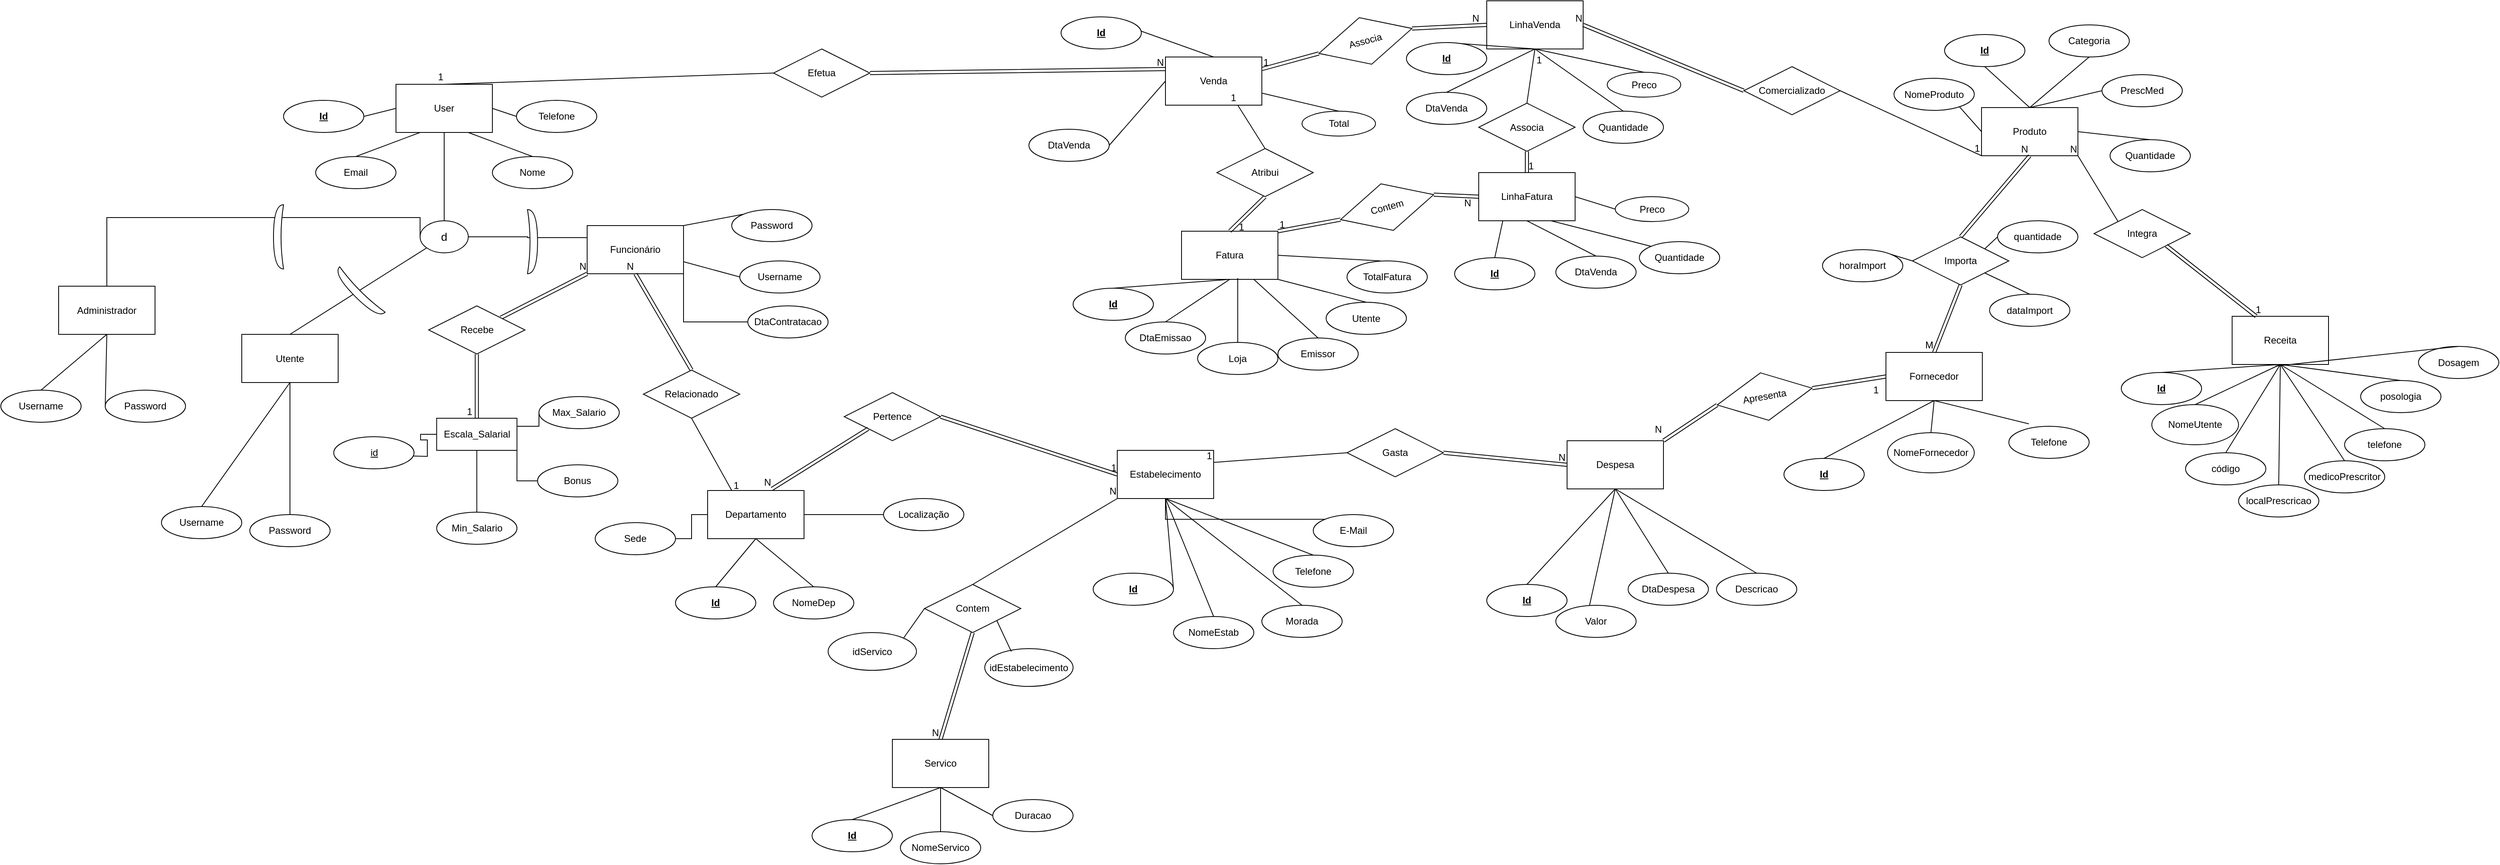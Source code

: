<mxfile version="22.0.8" type="device">
  <diagram name="Página-1" id="QDFdc5H-o6-C7C--hpfN">
    <mxGraphModel dx="1050" dy="566" grid="1" gridSize="10" guides="1" tooltips="1" connect="1" arrows="1" fold="1" page="1" pageScale="1" pageWidth="1169" pageHeight="827" math="0" shadow="0">
      <root>
        <mxCell id="0" />
        <mxCell id="1" parent="0" />
        <mxCell id="LMSI0sBjddlQzyL4ytFz-14" value="Nome" style="ellipse;whiteSpace=wrap;html=1;align=center;" parent="1" vertex="1">
          <mxGeometry x="682" y="214" width="100" height="40" as="geometry" />
        </mxCell>
        <mxCell id="LMSI0sBjddlQzyL4ytFz-15" value="&lt;b&gt;Id&lt;/b&gt;" style="ellipse;whiteSpace=wrap;html=1;align=center;fontStyle=4;" parent="1" vertex="1">
          <mxGeometry x="422" y="144" width="100" height="40" as="geometry" />
        </mxCell>
        <mxCell id="LMSI0sBjddlQzyL4ytFz-16" value="Email" style="ellipse;whiteSpace=wrap;html=1;align=center;" parent="1" vertex="1">
          <mxGeometry x="462" y="214" width="100" height="40" as="geometry" />
        </mxCell>
        <mxCell id="LMSI0sBjddlQzyL4ytFz-17" value="Telefone" style="ellipse;whiteSpace=wrap;html=1;align=center;" parent="1" vertex="1">
          <mxGeometry x="712" y="144" width="100" height="40" as="geometry" />
        </mxCell>
        <mxCell id="LMSI0sBjddlQzyL4ytFz-19" value="User" style="rounded=0;whiteSpace=wrap;html=1;" parent="1" vertex="1">
          <mxGeometry x="562" y="124" width="120" height="60" as="geometry" />
        </mxCell>
        <mxCell id="LMSI0sBjddlQzyL4ytFz-20" value="" style="endArrow=none;html=1;rounded=0;exitX=0.5;exitY=0;exitDx=0;exitDy=0;entryX=0.25;entryY=1;entryDx=0;entryDy=0;" parent="1" source="LMSI0sBjddlQzyL4ytFz-16" target="LMSI0sBjddlQzyL4ytFz-19" edge="1">
          <mxGeometry width="50" height="50" relative="1" as="geometry">
            <mxPoint x="612" y="244" as="sourcePoint" />
            <mxPoint x="662" y="194" as="targetPoint" />
          </mxGeometry>
        </mxCell>
        <mxCell id="LMSI0sBjddlQzyL4ytFz-21" value="" style="endArrow=none;html=1;rounded=0;exitX=0.5;exitY=0;exitDx=0;exitDy=0;entryX=0.75;entryY=1;entryDx=0;entryDy=0;" parent="1" source="LMSI0sBjddlQzyL4ytFz-14" target="LMSI0sBjddlQzyL4ytFz-19" edge="1">
          <mxGeometry width="50" height="50" relative="1" as="geometry">
            <mxPoint x="612" y="244" as="sourcePoint" />
            <mxPoint x="662" y="194" as="targetPoint" />
          </mxGeometry>
        </mxCell>
        <mxCell id="LMSI0sBjddlQzyL4ytFz-22" value="" style="endArrow=none;html=1;rounded=0;entryX=0;entryY=0.5;entryDx=0;entryDy=0;exitX=1;exitY=0.5;exitDx=0;exitDy=0;" parent="1" source="LMSI0sBjddlQzyL4ytFz-19" target="LMSI0sBjddlQzyL4ytFz-17" edge="1">
          <mxGeometry width="50" height="50" relative="1" as="geometry">
            <mxPoint x="612" y="244" as="sourcePoint" />
            <mxPoint x="662" y="194" as="targetPoint" />
          </mxGeometry>
        </mxCell>
        <mxCell id="LMSI0sBjddlQzyL4ytFz-23" value="" style="endArrow=none;html=1;rounded=0;exitX=1;exitY=0.5;exitDx=0;exitDy=0;entryX=0;entryY=0.5;entryDx=0;entryDy=0;" parent="1" source="LMSI0sBjddlQzyL4ytFz-15" target="LMSI0sBjddlQzyL4ytFz-19" edge="1">
          <mxGeometry width="50" height="50" relative="1" as="geometry">
            <mxPoint x="612" y="244" as="sourcePoint" />
            <mxPoint x="662" y="194" as="targetPoint" />
          </mxGeometry>
        </mxCell>
        <mxCell id="LMSI0sBjddlQzyL4ytFz-24" value="" style="endArrow=none;html=1;rounded=0;entryX=0.5;entryY=1;entryDx=0;entryDy=0;" parent="1" source="TWBt29EpJbZGd_mm3P69-1" target="LMSI0sBjddlQzyL4ytFz-19" edge="1">
          <mxGeometry width="50" height="50" relative="1" as="geometry">
            <mxPoint x="622" y="314" as="sourcePoint" />
            <mxPoint x="662" y="294" as="targetPoint" />
          </mxGeometry>
        </mxCell>
        <mxCell id="LMSI0sBjddlQzyL4ytFz-29" value="Administrador" style="rounded=0;whiteSpace=wrap;html=1;" parent="1" vertex="1">
          <mxGeometry x="142" y="375.5" width="120" height="60" as="geometry" />
        </mxCell>
        <mxCell id="TWBt29EpJbZGd_mm3P69-7" style="rounded=0;orthogonalLoop=1;jettySize=auto;html=1;exitX=1;exitY=0.75;exitDx=0;exitDy=0;entryX=0;entryY=0.5;entryDx=0;entryDy=0;endArrow=none;endFill=0;" parent="1" source="LMSI0sBjddlQzyL4ytFz-30" target="rsmjsAigwn7J-hRb7SEo-9" edge="1">
          <mxGeometry relative="1" as="geometry" />
        </mxCell>
        <mxCell id="LMSI0sBjddlQzyL4ytFz-30" value="Funcionário" style="rounded=0;whiteSpace=wrap;html=1;" parent="1" vertex="1">
          <mxGeometry x="800" y="300" width="120" height="60" as="geometry" />
        </mxCell>
        <mxCell id="LMSI0sBjddlQzyL4ytFz-31" value="" style="endArrow=none;html=1;rounded=0;exitX=0.5;exitY=0;exitDx=0;exitDy=0;" parent="1" source="LMSI0sBjddlQzyL4ytFz-32" edge="1">
          <mxGeometry width="50" height="50" relative="1" as="geometry">
            <mxPoint x="622" y="344" as="sourcePoint" />
            <mxPoint x="622" y="314" as="targetPoint" />
          </mxGeometry>
        </mxCell>
        <mxCell id="LMSI0sBjddlQzyL4ytFz-32" value="Utente" style="rounded=0;whiteSpace=wrap;html=1;" parent="1" vertex="1">
          <mxGeometry x="370" y="435.5" width="120" height="60" as="geometry" />
        </mxCell>
        <mxCell id="LMSI0sBjddlQzyL4ytFz-39" value="" style="endArrow=none;html=1;rounded=0;exitX=0.5;exitY=1;exitDx=0;exitDy=0;entryX=0.5;entryY=0;entryDx=0;entryDy=0;" parent="1" source="LMSI0sBjddlQzyL4ytFz-29" target="rsmjsAigwn7J-hRb7SEo-1" edge="1">
          <mxGeometry width="50" height="50" relative="1" as="geometry">
            <mxPoint x="272" y="548.5" as="sourcePoint" />
            <mxPoint x="182" y="592.5" as="targetPoint" />
          </mxGeometry>
        </mxCell>
        <mxCell id="rsmjsAigwn7J-hRb7SEo-1" value="Username" style="ellipse;whiteSpace=wrap;html=1;align=center;" parent="1" vertex="1">
          <mxGeometry x="70" y="505" width="100" height="40" as="geometry" />
        </mxCell>
        <mxCell id="rsmjsAigwn7J-hRb7SEo-2" value="" style="endArrow=none;html=1;rounded=0;exitX=0.5;exitY=1;exitDx=0;exitDy=0;entryX=0;entryY=0.5;entryDx=0;entryDy=0;" parent="1" source="LMSI0sBjddlQzyL4ytFz-29" target="rsmjsAigwn7J-hRb7SEo-4" edge="1">
          <mxGeometry width="50" height="50" relative="1" as="geometry">
            <mxPoint x="272" y="548.5" as="sourcePoint" />
            <mxPoint x="242" y="550.5" as="targetPoint" />
          </mxGeometry>
        </mxCell>
        <mxCell id="rsmjsAigwn7J-hRb7SEo-4" value="Password" style="ellipse;whiteSpace=wrap;html=1;align=center;" parent="1" vertex="1">
          <mxGeometry x="200" y="505" width="100" height="40" as="geometry" />
        </mxCell>
        <mxCell id="rsmjsAigwn7J-hRb7SEo-5" value="Username" style="ellipse;whiteSpace=wrap;html=1;align=center;" parent="1" vertex="1">
          <mxGeometry x="270" y="650" width="100" height="40" as="geometry" />
        </mxCell>
        <mxCell id="rsmjsAigwn7J-hRb7SEo-6" value="Password" style="ellipse;whiteSpace=wrap;html=1;align=center;" parent="1" vertex="1">
          <mxGeometry x="380" y="660" width="100" height="40" as="geometry" />
        </mxCell>
        <mxCell id="rsmjsAigwn7J-hRb7SEo-7" value="" style="endArrow=none;html=1;rounded=0;exitX=0.5;exitY=0;exitDx=0;exitDy=0;entryX=0.5;entryY=1;entryDx=0;entryDy=0;" parent="1" source="rsmjsAigwn7J-hRb7SEo-5" target="LMSI0sBjddlQzyL4ytFz-32" edge="1">
          <mxGeometry width="50" height="50" relative="1" as="geometry">
            <mxPoint x="510" y="380" as="sourcePoint" />
            <mxPoint x="560" y="330" as="targetPoint" />
          </mxGeometry>
        </mxCell>
        <mxCell id="rsmjsAigwn7J-hRb7SEo-8" value="" style="endArrow=none;html=1;rounded=0;exitX=0.5;exitY=0;exitDx=0;exitDy=0;entryX=0.5;entryY=1;entryDx=0;entryDy=0;" parent="1" source="rsmjsAigwn7J-hRb7SEo-6" target="LMSI0sBjddlQzyL4ytFz-32" edge="1">
          <mxGeometry width="50" height="50" relative="1" as="geometry">
            <mxPoint x="510" y="380" as="sourcePoint" />
            <mxPoint x="560" y="330" as="targetPoint" />
          </mxGeometry>
        </mxCell>
        <mxCell id="rsmjsAigwn7J-hRb7SEo-9" value="Username" style="ellipse;whiteSpace=wrap;html=1;align=center;" parent="1" vertex="1">
          <mxGeometry x="990" y="344" width="100" height="40" as="geometry" />
        </mxCell>
        <mxCell id="rsmjsAigwn7J-hRb7SEo-10" value="Password" style="ellipse;whiteSpace=wrap;html=1;align=center;" parent="1" vertex="1">
          <mxGeometry x="980" y="280" width="100" height="40" as="geometry" />
        </mxCell>
        <mxCell id="rsmjsAigwn7J-hRb7SEo-12" value="" style="endArrow=none;html=1;rounded=0;entryX=1;entryY=0;entryDx=0;entryDy=0;exitX=0;exitY=0;exitDx=0;exitDy=0;" parent="1" source="rsmjsAigwn7J-hRb7SEo-10" target="LMSI0sBjddlQzyL4ytFz-30" edge="1">
          <mxGeometry width="50" height="50" relative="1" as="geometry">
            <mxPoint x="510" y="380" as="sourcePoint" />
            <mxPoint x="560" y="330" as="targetPoint" />
          </mxGeometry>
        </mxCell>
        <mxCell id="rsmjsAigwn7J-hRb7SEo-14" value="Servico" style="rounded=0;whiteSpace=wrap;html=1;" parent="1" vertex="1">
          <mxGeometry x="1180" y="940" width="120" height="60" as="geometry" />
        </mxCell>
        <mxCell id="rsmjsAigwn7J-hRb7SEo-15" value="" style="endArrow=none;html=1;rounded=0;entryX=0.5;entryY=1;entryDx=0;entryDy=0;exitX=0.5;exitY=0;exitDx=0;exitDy=0;" parent="1" source="rsmjsAigwn7J-hRb7SEo-16" target="rsmjsAigwn7J-hRb7SEo-14" edge="1">
          <mxGeometry width="50" height="50" relative="1" as="geometry">
            <mxPoint x="1180" y="1035" as="sourcePoint" />
            <mxPoint x="1150" y="855" as="targetPoint" />
          </mxGeometry>
        </mxCell>
        <mxCell id="rsmjsAigwn7J-hRb7SEo-16" value="&lt;b&gt;Id&lt;/b&gt;" style="ellipse;whiteSpace=wrap;html=1;align=center;fontStyle=4;" parent="1" vertex="1">
          <mxGeometry x="1080" y="1040" width="100" height="40" as="geometry" />
        </mxCell>
        <mxCell id="rsmjsAigwn7J-hRb7SEo-17" value="" style="endArrow=none;html=1;rounded=0;entryX=0.5;entryY=1;entryDx=0;entryDy=0;exitX=0.5;exitY=0;exitDx=0;exitDy=0;" parent="1" source="rsmjsAigwn7J-hRb7SEo-18" target="rsmjsAigwn7J-hRb7SEo-14" edge="1">
          <mxGeometry width="50" height="50" relative="1" as="geometry">
            <mxPoint x="1250" y="1055" as="sourcePoint" />
            <mxPoint x="1150" y="1005" as="targetPoint" />
          </mxGeometry>
        </mxCell>
        <mxCell id="rsmjsAigwn7J-hRb7SEo-18" value="NomeServico" style="ellipse;whiteSpace=wrap;html=1;align=center;" parent="1" vertex="1">
          <mxGeometry x="1190" y="1055" width="100" height="40" as="geometry" />
        </mxCell>
        <mxCell id="rsmjsAigwn7J-hRb7SEo-19" value="Duracao" style="ellipse;whiteSpace=wrap;html=1;align=center;" parent="1" vertex="1">
          <mxGeometry x="1305" y="1015" width="100" height="40" as="geometry" />
        </mxCell>
        <mxCell id="rsmjsAigwn7J-hRb7SEo-20" value="" style="endArrow=none;html=1;rounded=0;entryX=0.5;entryY=1;entryDx=0;entryDy=0;exitX=0;exitY=0.5;exitDx=0;exitDy=0;" parent="1" source="rsmjsAigwn7J-hRb7SEo-19" target="rsmjsAigwn7J-hRb7SEo-14" edge="1">
          <mxGeometry width="50" height="50" relative="1" as="geometry">
            <mxPoint x="1340" y="1005" as="sourcePoint" />
            <mxPoint x="1230" y="995" as="targetPoint" />
          </mxGeometry>
        </mxCell>
        <mxCell id="rsmjsAigwn7J-hRb7SEo-22" value="Fornecedor" style="rounded=0;whiteSpace=wrap;html=1;" parent="1" vertex="1">
          <mxGeometry x="2417" y="458" width="120" height="60" as="geometry" />
        </mxCell>
        <mxCell id="rsmjsAigwn7J-hRb7SEo-23" value="" style="endArrow=none;html=1;rounded=0;entryX=0.5;entryY=1;entryDx=0;entryDy=0;exitX=0.5;exitY=0;exitDx=0;exitDy=0;" parent="1" source="rsmjsAigwn7J-hRb7SEo-24" target="rsmjsAigwn7J-hRb7SEo-22" edge="1">
          <mxGeometry width="50" height="50" relative="1" as="geometry">
            <mxPoint x="2383" y="558" as="sourcePoint" />
            <mxPoint x="2397" y="378" as="targetPoint" />
          </mxGeometry>
        </mxCell>
        <mxCell id="rsmjsAigwn7J-hRb7SEo-24" value="&lt;b&gt;Id&lt;/b&gt;" style="ellipse;whiteSpace=wrap;html=1;align=center;fontStyle=4;" parent="1" vertex="1">
          <mxGeometry x="2290" y="590" width="100" height="40" as="geometry" />
        </mxCell>
        <mxCell id="rsmjsAigwn7J-hRb7SEo-25" value="" style="endArrow=none;html=1;rounded=0;entryX=0.5;entryY=1;entryDx=0;entryDy=0;exitX=0.5;exitY=0;exitDx=0;exitDy=0;" parent="1" source="rsmjsAigwn7J-hRb7SEo-26" target="rsmjsAigwn7J-hRb7SEo-22" edge="1">
          <mxGeometry width="50" height="50" relative="1" as="geometry">
            <mxPoint x="2497" y="578" as="sourcePoint" />
            <mxPoint x="2397" y="528" as="targetPoint" />
          </mxGeometry>
        </mxCell>
        <mxCell id="rsmjsAigwn7J-hRb7SEo-26" value="NomeFornecedor" style="ellipse;whiteSpace=wrap;html=1;align=center;" parent="1" vertex="1">
          <mxGeometry x="2419" y="558" width="108" height="50" as="geometry" />
        </mxCell>
        <mxCell id="rsmjsAigwn7J-hRb7SEo-27" value="Telefone" style="ellipse;whiteSpace=wrap;html=1;align=center;" parent="1" vertex="1">
          <mxGeometry x="2570" y="550" width="100" height="40" as="geometry" />
        </mxCell>
        <mxCell id="rsmjsAigwn7J-hRb7SEo-28" value="" style="endArrow=none;html=1;rounded=0;entryX=0.5;entryY=1;entryDx=0;entryDy=0;exitX=0.25;exitY=-0.075;exitDx=0;exitDy=0;exitPerimeter=0;" parent="1" source="rsmjsAigwn7J-hRb7SEo-27" target="rsmjsAigwn7J-hRb7SEo-22" edge="1">
          <mxGeometry width="50" height="50" relative="1" as="geometry">
            <mxPoint x="2560" y="530" as="sourcePoint" />
            <mxPoint x="2477" y="518" as="targetPoint" />
          </mxGeometry>
        </mxCell>
        <mxCell id="rsmjsAigwn7J-hRb7SEo-29" value="Receita" style="rounded=0;whiteSpace=wrap;html=1;" parent="1" vertex="1">
          <mxGeometry x="2848" y="413" width="120" height="60" as="geometry" />
        </mxCell>
        <mxCell id="rsmjsAigwn7J-hRb7SEo-30" value="" style="endArrow=none;html=1;rounded=0;entryX=0.5;entryY=1;entryDx=0;entryDy=0;exitX=0.5;exitY=0;exitDx=0;exitDy=0;" parent="1" source="rsmjsAigwn7J-hRb7SEo-31" target="rsmjsAigwn7J-hRb7SEo-29" edge="1">
          <mxGeometry width="50" height="50" relative="1" as="geometry">
            <mxPoint x="2858" y="513" as="sourcePoint" />
            <mxPoint x="2828" y="333" as="targetPoint" />
          </mxGeometry>
        </mxCell>
        <mxCell id="rsmjsAigwn7J-hRb7SEo-31" value="&lt;b&gt;Id&lt;/b&gt;" style="ellipse;whiteSpace=wrap;html=1;align=center;fontStyle=4;" parent="1" vertex="1">
          <mxGeometry x="2710" y="483" width="100" height="40" as="geometry" />
        </mxCell>
        <mxCell id="rsmjsAigwn7J-hRb7SEo-32" value="" style="endArrow=none;html=1;rounded=0;entryX=0.5;entryY=1;entryDx=0;entryDy=0;exitX=0.5;exitY=0;exitDx=0;exitDy=0;" parent="1" source="rsmjsAigwn7J-hRb7SEo-33" target="rsmjsAigwn7J-hRb7SEo-29" edge="1">
          <mxGeometry width="50" height="50" relative="1" as="geometry">
            <mxPoint x="2928" y="533" as="sourcePoint" />
            <mxPoint x="2828" y="483" as="targetPoint" />
          </mxGeometry>
        </mxCell>
        <mxCell id="rsmjsAigwn7J-hRb7SEo-33" value="NomeUtente" style="ellipse;whiteSpace=wrap;html=1;align=center;" parent="1" vertex="1">
          <mxGeometry x="2748" y="523" width="108" height="50" as="geometry" />
        </mxCell>
        <mxCell id="rsmjsAigwn7J-hRb7SEo-34" value="código" style="ellipse;whiteSpace=wrap;html=1;align=center;" parent="1" vertex="1">
          <mxGeometry x="2790" y="583" width="100" height="40" as="geometry" />
        </mxCell>
        <mxCell id="rsmjsAigwn7J-hRb7SEo-35" value="" style="endArrow=none;html=1;rounded=0;exitX=0.5;exitY=0;exitDx=0;exitDy=0;entryX=0.5;entryY=1;entryDx=0;entryDy=0;" parent="1" source="rsmjsAigwn7J-hRb7SEo-34" target="rsmjsAigwn7J-hRb7SEo-29" edge="1">
          <mxGeometry width="50" height="50" relative="1" as="geometry">
            <mxPoint x="2778" y="533" as="sourcePoint" />
            <mxPoint x="2908" y="473" as="targetPoint" />
          </mxGeometry>
        </mxCell>
        <mxCell id="rsmjsAigwn7J-hRb7SEo-36" value="localPrescricao" style="ellipse;whiteSpace=wrap;html=1;align=center;" parent="1" vertex="1">
          <mxGeometry x="2856" y="623" width="100" height="40" as="geometry" />
        </mxCell>
        <mxCell id="rsmjsAigwn7J-hRb7SEo-37" value="" style="endArrow=none;html=1;rounded=0;exitX=0.5;exitY=0;exitDx=0;exitDy=0;entryX=0.5;entryY=1;entryDx=0;entryDy=0;" parent="1" source="rsmjsAigwn7J-hRb7SEo-36" target="rsmjsAigwn7J-hRb7SEo-29" edge="1">
          <mxGeometry width="50" height="50" relative="1" as="geometry">
            <mxPoint x="2668" y="533" as="sourcePoint" />
            <mxPoint x="2718" y="483" as="targetPoint" />
          </mxGeometry>
        </mxCell>
        <mxCell id="rsmjsAigwn7J-hRb7SEo-38" value="medicoPrescritor" style="ellipse;whiteSpace=wrap;html=1;align=center;" parent="1" vertex="1">
          <mxGeometry x="2938" y="593" width="100" height="40" as="geometry" />
        </mxCell>
        <mxCell id="rsmjsAigwn7J-hRb7SEo-39" value="" style="endArrow=none;html=1;rounded=0;exitX=0.5;exitY=0;exitDx=0;exitDy=0;entryX=0.5;entryY=1;entryDx=0;entryDy=0;" parent="1" source="rsmjsAigwn7J-hRb7SEo-38" target="rsmjsAigwn7J-hRb7SEo-29" edge="1">
          <mxGeometry width="50" height="50" relative="1" as="geometry">
            <mxPoint x="2668" y="533" as="sourcePoint" />
            <mxPoint x="2718" y="483" as="targetPoint" />
          </mxGeometry>
        </mxCell>
        <mxCell id="rsmjsAigwn7J-hRb7SEo-40" value="telefone" style="ellipse;whiteSpace=wrap;html=1;align=center;" parent="1" vertex="1">
          <mxGeometry x="2988" y="553" width="100" height="40" as="geometry" />
        </mxCell>
        <mxCell id="rsmjsAigwn7J-hRb7SEo-41" value="" style="endArrow=none;html=1;rounded=0;exitX=0.5;exitY=0;exitDx=0;exitDy=0;entryX=0.5;entryY=1;entryDx=0;entryDy=0;" parent="1" source="rsmjsAigwn7J-hRb7SEo-40" target="rsmjsAigwn7J-hRb7SEo-29" edge="1">
          <mxGeometry width="50" height="50" relative="1" as="geometry">
            <mxPoint x="2668" y="533" as="sourcePoint" />
            <mxPoint x="2718" y="483" as="targetPoint" />
          </mxGeometry>
        </mxCell>
        <mxCell id="rsmjsAigwn7J-hRb7SEo-42" value="posologia" style="ellipse;whiteSpace=wrap;html=1;align=center;" parent="1" vertex="1">
          <mxGeometry x="3008" y="493" width="100" height="40" as="geometry" />
        </mxCell>
        <mxCell id="rsmjsAigwn7J-hRb7SEo-43" value="" style="endArrow=none;html=1;rounded=0;exitX=0.5;exitY=0;exitDx=0;exitDy=0;entryX=0.5;entryY=1;entryDx=0;entryDy=0;" parent="1" source="rsmjsAigwn7J-hRb7SEo-42" target="rsmjsAigwn7J-hRb7SEo-29" edge="1">
          <mxGeometry width="50" height="50" relative="1" as="geometry">
            <mxPoint x="2968" y="493" as="sourcePoint" />
            <mxPoint x="3018" y="443" as="targetPoint" />
          </mxGeometry>
        </mxCell>
        <mxCell id="rsmjsAigwn7J-hRb7SEo-44" value="Estabelecimento" style="rounded=0;whiteSpace=wrap;html=1;" parent="1" vertex="1">
          <mxGeometry x="1460" y="580" width="120" height="60" as="geometry" />
        </mxCell>
        <mxCell id="rsmjsAigwn7J-hRb7SEo-45" value="" style="endArrow=none;html=1;rounded=0;entryX=0.5;entryY=1;entryDx=0;entryDy=0;exitX=1;exitY=0.5;exitDx=0;exitDy=0;" parent="1" source="rsmjsAigwn7J-hRb7SEo-46" target="rsmjsAigwn7J-hRb7SEo-44" edge="1">
          <mxGeometry width="50" height="50" relative="1" as="geometry">
            <mxPoint x="1490" y="682.5" as="sourcePoint" />
            <mxPoint x="1530" y="532.5" as="targetPoint" />
          </mxGeometry>
        </mxCell>
        <mxCell id="rsmjsAigwn7J-hRb7SEo-46" value="&lt;b&gt;Id&lt;/b&gt;" style="ellipse;whiteSpace=wrap;html=1;align=center;fontStyle=4;" parent="1" vertex="1">
          <mxGeometry x="1430" y="733" width="100" height="40" as="geometry" />
        </mxCell>
        <mxCell id="rsmjsAigwn7J-hRb7SEo-47" value="" style="endArrow=none;html=1;rounded=0;entryX=0.5;entryY=1;entryDx=0;entryDy=0;exitX=0.5;exitY=0;exitDx=0;exitDy=0;" parent="1" source="rsmjsAigwn7J-hRb7SEo-48" target="rsmjsAigwn7J-hRb7SEo-44" edge="1">
          <mxGeometry width="50" height="50" relative="1" as="geometry">
            <mxPoint x="1630" y="732.5" as="sourcePoint" />
            <mxPoint x="1530" y="682.5" as="targetPoint" />
          </mxGeometry>
        </mxCell>
        <mxCell id="rsmjsAigwn7J-hRb7SEo-48" value="NomeEstab" style="ellipse;whiteSpace=wrap;html=1;align=center;" parent="1" vertex="1">
          <mxGeometry x="1530" y="787" width="100" height="40" as="geometry" />
        </mxCell>
        <mxCell id="rsmjsAigwn7J-hRb7SEo-49" value="Morada" style="ellipse;whiteSpace=wrap;html=1;align=center;" parent="1" vertex="1">
          <mxGeometry x="1640" y="773" width="100" height="40" as="geometry" />
        </mxCell>
        <mxCell id="rsmjsAigwn7J-hRb7SEo-50" value="" style="endArrow=none;html=1;rounded=0;exitX=0.5;exitY=0;exitDx=0;exitDy=0;entryX=0.5;entryY=1;entryDx=0;entryDy=0;" parent="1" source="rsmjsAigwn7J-hRb7SEo-49" target="rsmjsAigwn7J-hRb7SEo-44" edge="1">
          <mxGeometry width="50" height="50" relative="1" as="geometry">
            <mxPoint x="1480" y="732.5" as="sourcePoint" />
            <mxPoint x="1610" y="672.5" as="targetPoint" />
          </mxGeometry>
        </mxCell>
        <mxCell id="rsmjsAigwn7J-hRb7SEo-51" value="Telefone" style="ellipse;whiteSpace=wrap;html=1;align=center;" parent="1" vertex="1">
          <mxGeometry x="1654" y="710.5" width="100" height="40" as="geometry" />
        </mxCell>
        <mxCell id="rsmjsAigwn7J-hRb7SEo-52" value="" style="endArrow=none;html=1;rounded=0;exitX=0.5;exitY=0;exitDx=0;exitDy=0;" parent="1" source="rsmjsAigwn7J-hRb7SEo-51" edge="1">
          <mxGeometry width="50" height="50" relative="1" as="geometry">
            <mxPoint x="1550" y="682.5" as="sourcePoint" />
            <mxPoint x="1520" y="640" as="targetPoint" />
          </mxGeometry>
        </mxCell>
        <mxCell id="rsmjsAigwn7J-hRb7SEo-54" value="Venda" style="rounded=0;whiteSpace=wrap;html=1;" parent="1" vertex="1">
          <mxGeometry x="1520" y="90" width="120" height="60" as="geometry" />
        </mxCell>
        <mxCell id="rsmjsAigwn7J-hRb7SEo-55" value="" style="endArrow=none;html=1;rounded=0;entryX=0.5;entryY=0;entryDx=0;entryDy=0;exitX=0.5;exitY=0;exitDx=0;exitDy=0;" parent="1" source="rsmjsAigwn7J-hRb7SEo-56" target="rsmjsAigwn7J-hRb7SEo-54" edge="1">
          <mxGeometry width="50" height="50" relative="1" as="geometry">
            <mxPoint x="1530" y="190" as="sourcePoint" />
            <mxPoint x="1500" y="10" as="targetPoint" />
          </mxGeometry>
        </mxCell>
        <mxCell id="rsmjsAigwn7J-hRb7SEo-56" value="&lt;b&gt;Id&lt;/b&gt;" style="ellipse;whiteSpace=wrap;html=1;align=center;fontStyle=4;" parent="1" vertex="1">
          <mxGeometry x="1390" y="40" width="100" height="40" as="geometry" />
        </mxCell>
        <mxCell id="rsmjsAigwn7J-hRb7SEo-57" value="" style="endArrow=none;html=1;rounded=0;entryX=0;entryY=0.5;entryDx=0;entryDy=0;exitX=1;exitY=0.5;exitDx=0;exitDy=0;" parent="1" source="rsmjsAigwn7J-hRb7SEo-58" target="rsmjsAigwn7J-hRb7SEo-54" edge="1">
          <mxGeometry width="50" height="50" relative="1" as="geometry">
            <mxPoint x="1440" y="150" as="sourcePoint" />
            <mxPoint x="1500" y="160" as="targetPoint" />
          </mxGeometry>
        </mxCell>
        <mxCell id="rsmjsAigwn7J-hRb7SEo-58" value="DtaVenda" style="ellipse;whiteSpace=wrap;html=1;align=center;" parent="1" vertex="1">
          <mxGeometry x="1350" y="180" width="100" height="40" as="geometry" />
        </mxCell>
        <mxCell id="rsmjsAigwn7J-hRb7SEo-63" value="LinhaVenda" style="rounded=0;whiteSpace=wrap;html=1;" parent="1" vertex="1">
          <mxGeometry x="1920" y="20" width="120" height="60" as="geometry" />
        </mxCell>
        <mxCell id="rsmjsAigwn7J-hRb7SEo-64" value="" style="endArrow=none;html=1;rounded=0;entryX=0.5;entryY=1;entryDx=0;entryDy=0;exitX=0.5;exitY=0;exitDx=0;exitDy=0;" parent="1" source="rsmjsAigwn7J-hRb7SEo-65" target="rsmjsAigwn7J-hRb7SEo-63" edge="1">
          <mxGeometry width="50" height="50" relative="1" as="geometry">
            <mxPoint x="1818" y="130" as="sourcePoint" />
            <mxPoint x="1788" y="-50" as="targetPoint" />
          </mxGeometry>
        </mxCell>
        <mxCell id="rsmjsAigwn7J-hRb7SEo-65" value="&lt;b&gt;Id&lt;/b&gt;" style="ellipse;whiteSpace=wrap;html=1;align=center;fontStyle=4;" parent="1" vertex="1">
          <mxGeometry x="1820" y="72" width="100" height="40" as="geometry" />
        </mxCell>
        <mxCell id="rsmjsAigwn7J-hRb7SEo-66" value="" style="endArrow=none;html=1;rounded=0;entryX=0.5;entryY=1;entryDx=0;entryDy=0;exitX=0.5;exitY=0;exitDx=0;exitDy=0;" parent="1" source="rsmjsAigwn7J-hRb7SEo-67" target="rsmjsAigwn7J-hRb7SEo-63" edge="1">
          <mxGeometry width="50" height="50" relative="1" as="geometry">
            <mxPoint x="1888" y="150" as="sourcePoint" />
            <mxPoint x="1788" y="100" as="targetPoint" />
          </mxGeometry>
        </mxCell>
        <mxCell id="rsmjsAigwn7J-hRb7SEo-67" value="DtaVenda" style="ellipse;whiteSpace=wrap;html=1;align=center;" parent="1" vertex="1">
          <mxGeometry x="1820" y="134" width="100" height="40" as="geometry" />
        </mxCell>
        <mxCell id="rsmjsAigwn7J-hRb7SEo-70" value="Quantidade" style="ellipse;whiteSpace=wrap;html=1;align=center;" parent="1" vertex="1">
          <mxGeometry x="2040" y="157.5" width="100" height="40" as="geometry" />
        </mxCell>
        <mxCell id="rsmjsAigwn7J-hRb7SEo-71" value="" style="endArrow=none;html=1;rounded=0;entryX=0.5;entryY=1;entryDx=0;entryDy=0;exitX=0.5;exitY=0;exitDx=0;exitDy=0;" parent="1" source="rsmjsAigwn7J-hRb7SEo-70" target="rsmjsAigwn7J-hRb7SEo-63" edge="1">
          <mxGeometry width="50" height="50" relative="1" as="geometry">
            <mxPoint x="2042" y="104" as="sourcePoint" />
            <mxPoint x="1790" y="120" as="targetPoint" />
          </mxGeometry>
        </mxCell>
        <mxCell id="rsmjsAigwn7J-hRb7SEo-72" value="Despesa" style="rounded=0;whiteSpace=wrap;html=1;" parent="1" vertex="1">
          <mxGeometry x="2020" y="568" width="120" height="60" as="geometry" />
        </mxCell>
        <mxCell id="rsmjsAigwn7J-hRb7SEo-73" value="" style="endArrow=none;html=1;rounded=0;entryX=0.5;entryY=1;entryDx=0;entryDy=0;exitX=0.5;exitY=0;exitDx=0;exitDy=0;" parent="1" source="rsmjsAigwn7J-hRb7SEo-74" target="rsmjsAigwn7J-hRb7SEo-72" edge="1">
          <mxGeometry width="50" height="50" relative="1" as="geometry">
            <mxPoint x="1824" y="1088" as="sourcePoint" />
            <mxPoint x="1794" y="908" as="targetPoint" />
          </mxGeometry>
        </mxCell>
        <mxCell id="rsmjsAigwn7J-hRb7SEo-74" value="&lt;b&gt;Id&lt;/b&gt;" style="ellipse;whiteSpace=wrap;html=1;align=center;fontStyle=4;" parent="1" vertex="1">
          <mxGeometry x="1920" y="747" width="100" height="40" as="geometry" />
        </mxCell>
        <mxCell id="rsmjsAigwn7J-hRb7SEo-75" value="" style="endArrow=none;html=1;rounded=0;entryX=0.5;entryY=1;entryDx=0;entryDy=0;exitX=0.5;exitY=0;exitDx=0;exitDy=0;" parent="1" source="rsmjsAigwn7J-hRb7SEo-76" target="rsmjsAigwn7J-hRb7SEo-72" edge="1">
          <mxGeometry width="50" height="50" relative="1" as="geometry">
            <mxPoint x="1894" y="1108" as="sourcePoint" />
            <mxPoint x="1794" y="1058" as="targetPoint" />
          </mxGeometry>
        </mxCell>
        <mxCell id="rsmjsAigwn7J-hRb7SEo-76" value="DtaDespesa" style="ellipse;whiteSpace=wrap;html=1;align=center;" parent="1" vertex="1">
          <mxGeometry x="2096" y="733" width="100" height="40" as="geometry" />
        </mxCell>
        <mxCell id="rsmjsAigwn7J-hRb7SEo-77" value="Descricao" style="ellipse;whiteSpace=wrap;html=1;align=center;" parent="1" vertex="1">
          <mxGeometry x="2206" y="733" width="100" height="40" as="geometry" />
        </mxCell>
        <mxCell id="rsmjsAigwn7J-hRb7SEo-78" value="" style="endArrow=none;html=1;rounded=0;exitX=0.5;exitY=0;exitDx=0;exitDy=0;entryX=0.5;entryY=1;entryDx=0;entryDy=0;" parent="1" source="rsmjsAigwn7J-hRb7SEo-77" target="rsmjsAigwn7J-hRb7SEo-72" edge="1">
          <mxGeometry width="50" height="50" relative="1" as="geometry">
            <mxPoint x="1744" y="1108" as="sourcePoint" />
            <mxPoint x="1874" y="1048" as="targetPoint" />
          </mxGeometry>
        </mxCell>
        <mxCell id="rsmjsAigwn7J-hRb7SEo-79" value="Valor" style="ellipse;whiteSpace=wrap;html=1;align=center;" parent="1" vertex="1">
          <mxGeometry x="2006" y="773" width="100" height="40" as="geometry" />
        </mxCell>
        <mxCell id="rsmjsAigwn7J-hRb7SEo-80" value="" style="endArrow=none;html=1;rounded=0;entryX=0.5;entryY=1;entryDx=0;entryDy=0;exitX=0.42;exitY=0;exitDx=0;exitDy=0;exitPerimeter=0;" parent="1" source="rsmjsAigwn7J-hRb7SEo-79" target="rsmjsAigwn7J-hRb7SEo-72" edge="1">
          <mxGeometry width="50" height="50" relative="1" as="geometry">
            <mxPoint x="1746" y="1128" as="sourcePoint" />
            <mxPoint x="1796" y="1078" as="targetPoint" />
          </mxGeometry>
        </mxCell>
        <mxCell id="rsmjsAigwn7J-hRb7SEo-81" value="Fatura" style="rounded=0;whiteSpace=wrap;html=1;" parent="1" vertex="1">
          <mxGeometry x="1540" y="307" width="120" height="60" as="geometry" />
        </mxCell>
        <mxCell id="rsmjsAigwn7J-hRb7SEo-82" value="" style="endArrow=none;html=1;rounded=0;entryX=0.5;entryY=1;entryDx=0;entryDy=0;exitX=0.5;exitY=0;exitDx=0;exitDy=0;" parent="1" source="rsmjsAigwn7J-hRb7SEo-83" target="rsmjsAigwn7J-hRb7SEo-81" edge="1">
          <mxGeometry width="50" height="50" relative="1" as="geometry">
            <mxPoint x="1600" y="363" as="sourcePoint" />
            <mxPoint x="1570" y="183" as="targetPoint" />
          </mxGeometry>
        </mxCell>
        <mxCell id="rsmjsAigwn7J-hRb7SEo-83" value="&lt;b&gt;Id&lt;/b&gt;" style="ellipse;whiteSpace=wrap;html=1;align=center;fontStyle=4;" parent="1" vertex="1">
          <mxGeometry x="1405" y="378" width="100" height="40" as="geometry" />
        </mxCell>
        <mxCell id="rsmjsAigwn7J-hRb7SEo-84" value="" style="endArrow=none;html=1;rounded=0;exitX=0.5;exitY=0;exitDx=0;exitDy=0;entryX=0.5;entryY=1;entryDx=0;entryDy=0;" parent="1" source="rsmjsAigwn7J-hRb7SEo-85" target="rsmjsAigwn7J-hRb7SEo-81" edge="1">
          <mxGeometry width="50" height="50" relative="1" as="geometry">
            <mxPoint x="1670" y="383" as="sourcePoint" />
            <mxPoint x="1660" y="370" as="targetPoint" />
          </mxGeometry>
        </mxCell>
        <mxCell id="rsmjsAigwn7J-hRb7SEo-85" value="DtaEmissao" style="ellipse;whiteSpace=wrap;html=1;align=center;" parent="1" vertex="1">
          <mxGeometry x="1470" y="420" width="100" height="40" as="geometry" />
        </mxCell>
        <mxCell id="rsmjsAigwn7J-hRb7SEo-86" value="Loja" style="ellipse;whiteSpace=wrap;html=1;align=center;" parent="1" vertex="1">
          <mxGeometry x="1560" y="445.5" width="100" height="40" as="geometry" />
        </mxCell>
        <mxCell id="rsmjsAigwn7J-hRb7SEo-87" value="" style="endArrow=none;html=1;rounded=0;exitX=0.5;exitY=0;exitDx=0;exitDy=0;entryX=0.583;entryY=0.975;entryDx=0;entryDy=0;entryPerimeter=0;" parent="1" source="rsmjsAigwn7J-hRb7SEo-86" target="rsmjsAigwn7J-hRb7SEo-81" edge="1">
          <mxGeometry width="50" height="50" relative="1" as="geometry">
            <mxPoint x="1520" y="383" as="sourcePoint" />
            <mxPoint x="1650" y="323" as="targetPoint" />
          </mxGeometry>
        </mxCell>
        <mxCell id="rsmjsAigwn7J-hRb7SEo-88" value="TotalFatura" style="ellipse;whiteSpace=wrap;html=1;align=center;" parent="1" vertex="1">
          <mxGeometry x="1746" y="344" width="100" height="40" as="geometry" />
        </mxCell>
        <mxCell id="rsmjsAigwn7J-hRb7SEo-89" value="" style="endArrow=none;html=1;rounded=0;entryX=1;entryY=0.5;entryDx=0;entryDy=0;exitX=0.42;exitY=0;exitDx=0;exitDy=0;exitPerimeter=0;" parent="1" source="rsmjsAigwn7J-hRb7SEo-88" target="rsmjsAigwn7J-hRb7SEo-81" edge="1">
          <mxGeometry width="50" height="50" relative="1" as="geometry">
            <mxPoint x="1522" y="403" as="sourcePoint" />
            <mxPoint x="1572" y="353" as="targetPoint" />
          </mxGeometry>
        </mxCell>
        <mxCell id="rsmjsAigwn7J-hRb7SEo-90" value="Emissor" style="ellipse;whiteSpace=wrap;html=1;align=center;" parent="1" vertex="1">
          <mxGeometry x="1660" y="440" width="100" height="40" as="geometry" />
        </mxCell>
        <mxCell id="rsmjsAigwn7J-hRb7SEo-91" value="" style="endArrow=none;html=1;rounded=0;exitX=0.5;exitY=0;exitDx=0;exitDy=0;entryX=0.75;entryY=1;entryDx=0;entryDy=0;" parent="1" source="rsmjsAigwn7J-hRb7SEo-90" target="rsmjsAigwn7J-hRb7SEo-81" edge="1">
          <mxGeometry width="50" height="50" relative="1" as="geometry">
            <mxPoint x="1418" y="393" as="sourcePoint" />
            <mxPoint x="1670" y="360" as="targetPoint" />
          </mxGeometry>
        </mxCell>
        <mxCell id="rsmjsAigwn7J-hRb7SEo-92" value="Utente" style="ellipse;whiteSpace=wrap;html=1;align=center;" parent="1" vertex="1">
          <mxGeometry x="1720" y="395.5" width="100" height="40" as="geometry" />
        </mxCell>
        <mxCell id="rsmjsAigwn7J-hRb7SEo-93" value="" style="endArrow=none;html=1;rounded=0;entryX=0.5;entryY=0;entryDx=0;entryDy=0;exitX=1;exitY=1;exitDx=0;exitDy=0;" parent="1" source="rsmjsAigwn7J-hRb7SEo-81" target="rsmjsAigwn7J-hRb7SEo-92" edge="1">
          <mxGeometry width="50" height="50" relative="1" as="geometry">
            <mxPoint x="1670" y="360" as="sourcePoint" />
            <mxPoint x="1468" y="343" as="targetPoint" />
          </mxGeometry>
        </mxCell>
        <mxCell id="rsmjsAigwn7J-hRb7SEo-94" value="Departamento" style="rounded=0;whiteSpace=wrap;html=1;" parent="1" vertex="1">
          <mxGeometry x="950" y="630" width="120" height="60" as="geometry" />
        </mxCell>
        <mxCell id="rsmjsAigwn7J-hRb7SEo-95" value="" style="endArrow=none;html=1;rounded=0;entryX=0.5;entryY=1;entryDx=0;entryDy=0;exitX=0.5;exitY=0;exitDx=0;exitDy=0;" parent="1" source="rsmjsAigwn7J-hRb7SEo-96" target="rsmjsAigwn7J-hRb7SEo-94" edge="1">
          <mxGeometry width="50" height="50" relative="1" as="geometry">
            <mxPoint x="822" y="635" as="sourcePoint" />
            <mxPoint x="792" y="455" as="targetPoint" />
          </mxGeometry>
        </mxCell>
        <mxCell id="rsmjsAigwn7J-hRb7SEo-96" value="&lt;b&gt;Id&lt;/b&gt;" style="ellipse;whiteSpace=wrap;html=1;align=center;fontStyle=4;" parent="1" vertex="1">
          <mxGeometry x="910" y="750" width="100" height="40" as="geometry" />
        </mxCell>
        <mxCell id="rsmjsAigwn7J-hRb7SEo-97" value="" style="endArrow=none;html=1;rounded=0;entryX=0.5;entryY=1;entryDx=0;entryDy=0;exitX=0.5;exitY=0;exitDx=0;exitDy=0;" parent="1" source="rsmjsAigwn7J-hRb7SEo-98" target="rsmjsAigwn7J-hRb7SEo-94" edge="1">
          <mxGeometry width="50" height="50" relative="1" as="geometry">
            <mxPoint x="892" y="655" as="sourcePoint" />
            <mxPoint x="792" y="605" as="targetPoint" />
          </mxGeometry>
        </mxCell>
        <mxCell id="rsmjsAigwn7J-hRb7SEo-98" value="NomeDep" style="ellipse;whiteSpace=wrap;html=1;align=center;" parent="1" vertex="1">
          <mxGeometry x="1032" y="750" width="100" height="40" as="geometry" />
        </mxCell>
        <mxCell id="rsmjsAigwn7J-hRb7SEo-103" value="Produto" style="rounded=0;whiteSpace=wrap;html=1;" parent="1" vertex="1">
          <mxGeometry x="2536" y="153" width="120" height="60" as="geometry" />
        </mxCell>
        <mxCell id="rsmjsAigwn7J-hRb7SEo-104" value="" style="endArrow=none;html=1;rounded=0;entryX=0.5;entryY=0;entryDx=0;entryDy=0;exitX=0.5;exitY=1;exitDx=0;exitDy=0;" parent="1" source="rsmjsAigwn7J-hRb7SEo-105" target="rsmjsAigwn7J-hRb7SEo-103" edge="1">
          <mxGeometry width="50" height="50" relative="1" as="geometry">
            <mxPoint x="2546" y="253" as="sourcePoint" />
            <mxPoint x="2516" y="73" as="targetPoint" />
          </mxGeometry>
        </mxCell>
        <mxCell id="rsmjsAigwn7J-hRb7SEo-105" value="&lt;b&gt;Id&lt;/b&gt;" style="ellipse;whiteSpace=wrap;html=1;align=center;fontStyle=4;" parent="1" vertex="1">
          <mxGeometry x="2490" y="62" width="100" height="40" as="geometry" />
        </mxCell>
        <mxCell id="rsmjsAigwn7J-hRb7SEo-106" value="" style="endArrow=none;html=1;rounded=0;entryX=0;entryY=0.5;entryDx=0;entryDy=0;exitX=0.5;exitY=0;exitDx=0;exitDy=0;" parent="1" source="rsmjsAigwn7J-hRb7SEo-107" target="rsmjsAigwn7J-hRb7SEo-103" edge="1">
          <mxGeometry width="50" height="50" relative="1" as="geometry">
            <mxPoint x="2616" y="273" as="sourcePoint" />
            <mxPoint x="2516" y="223" as="targetPoint" />
          </mxGeometry>
        </mxCell>
        <mxCell id="rsmjsAigwn7J-hRb7SEo-107" value="NomeProduto" style="ellipse;whiteSpace=wrap;html=1;align=center;" parent="1" vertex="1">
          <mxGeometry x="2427" y="116.5" width="100" height="40" as="geometry" />
        </mxCell>
        <mxCell id="rsmjsAigwn7J-hRb7SEo-108" value="Dosagem" style="ellipse;whiteSpace=wrap;html=1;align=center;" parent="1" vertex="1">
          <mxGeometry x="3080" y="450.5" width="100" height="40" as="geometry" />
        </mxCell>
        <mxCell id="rsmjsAigwn7J-hRb7SEo-109" value="" style="endArrow=none;html=1;rounded=0;exitX=0.5;exitY=0;exitDx=0;exitDy=0;" parent="1" source="rsmjsAigwn7J-hRb7SEo-108" edge="1">
          <mxGeometry width="50" height="50" relative="1" as="geometry">
            <mxPoint x="2558" y="338" as="sourcePoint" />
            <mxPoint x="2902" y="475" as="targetPoint" />
          </mxGeometry>
        </mxCell>
        <mxCell id="rsmjsAigwn7J-hRb7SEo-110" value="PrescMed" style="ellipse;whiteSpace=wrap;html=1;align=center;" parent="1" vertex="1">
          <mxGeometry x="2686" y="112" width="100" height="40" as="geometry" />
        </mxCell>
        <mxCell id="rsmjsAigwn7J-hRb7SEo-111" value="" style="endArrow=none;html=1;rounded=0;entryX=0.5;entryY=0;entryDx=0;entryDy=0;exitX=0;exitY=0.5;exitDx=0;exitDy=0;" parent="1" source="rsmjsAigwn7J-hRb7SEo-110" target="rsmjsAigwn7J-hRb7SEo-103" edge="1">
          <mxGeometry width="50" height="50" relative="1" as="geometry">
            <mxPoint x="2468" y="293" as="sourcePoint" />
            <mxPoint x="2518" y="243" as="targetPoint" />
          </mxGeometry>
        </mxCell>
        <mxCell id="rsmjsAigwn7J-hRb7SEo-115" value="" style="endArrow=none;html=1;rounded=0;entryX=1;entryY=0.5;entryDx=0;entryDy=0;exitX=0.5;exitY=0;exitDx=0;exitDy=0;" parent="1" source="rsmjsAigwn7J-hRb7SEo-116" target="rsmjsAigwn7J-hRb7SEo-103" edge="1">
          <mxGeometry width="50" height="50" relative="1" as="geometry">
            <mxPoint x="3140" y="269" as="sourcePoint" />
            <mxPoint x="3040" y="219" as="targetPoint" />
          </mxGeometry>
        </mxCell>
        <mxCell id="rsmjsAigwn7J-hRb7SEo-116" value="Quantidade" style="ellipse;whiteSpace=wrap;html=1;align=center;" parent="1" vertex="1">
          <mxGeometry x="2696" y="193" width="100" height="40" as="geometry" />
        </mxCell>
        <mxCell id="TWBt29EpJbZGd_mm3P69-2" value="" style="endArrow=none;html=1;rounded=0;entryX=0.5;entryY=1;entryDx=0;entryDy=0;" parent="1" target="TWBt29EpJbZGd_mm3P69-1" edge="1">
          <mxGeometry width="50" height="50" relative="1" as="geometry">
            <mxPoint x="622" y="314" as="sourcePoint" />
            <mxPoint x="622" y="184" as="targetPoint" />
          </mxGeometry>
        </mxCell>
        <mxCell id="TWBt29EpJbZGd_mm3P69-13" style="edgeStyle=orthogonalEdgeStyle;rounded=0;orthogonalLoop=1;jettySize=auto;html=1;exitX=0;exitY=0.5;exitDx=0;exitDy=0;entryX=0.5;entryY=0;entryDx=0;entryDy=0;endArrow=none;endFill=0;" parent="1" source="TWBt29EpJbZGd_mm3P69-1" target="LMSI0sBjddlQzyL4ytFz-29" edge="1">
          <mxGeometry relative="1" as="geometry">
            <mxPoint x="190" y="314" as="targetPoint" />
            <Array as="points">
              <mxPoint x="592" y="290" />
              <mxPoint x="202" y="290" />
            </Array>
          </mxGeometry>
        </mxCell>
        <mxCell id="TWBt29EpJbZGd_mm3P69-14" style="edgeStyle=orthogonalEdgeStyle;rounded=0;orthogonalLoop=1;jettySize=auto;html=1;exitX=1;exitY=0.5;exitDx=0;exitDy=0;entryX=0;entryY=0.25;entryDx=0;entryDy=0;endArrow=none;endFill=0;" parent="1" source="TWBt29EpJbZGd_mm3P69-1" target="LMSI0sBjddlQzyL4ytFz-30" edge="1">
          <mxGeometry relative="1" as="geometry" />
        </mxCell>
        <mxCell id="TWBt29EpJbZGd_mm3P69-1" value="d" style="ellipse;whiteSpace=wrap;html=1;align=center;fontSize=14;" parent="1" vertex="1">
          <mxGeometry x="592" y="294" width="60" height="40" as="geometry" />
        </mxCell>
        <mxCell id="TWBt29EpJbZGd_mm3P69-3" value="" style="shape=xor;whiteSpace=wrap;html=1;rotation=-180;" parent="1" vertex="1">
          <mxGeometry x="409.5" y="274" width="12.5" height="80" as="geometry" />
        </mxCell>
        <mxCell id="TWBt29EpJbZGd_mm3P69-8" value="" style="shape=xor;whiteSpace=wrap;html=1;rotation=135;" parent="1" vertex="1">
          <mxGeometry x="509.5" y="344" width="12.5" height="80" as="geometry" />
        </mxCell>
        <mxCell id="TWBt29EpJbZGd_mm3P69-9" value="" style="shape=xor;whiteSpace=wrap;html=1;rotation=0;" parent="1" vertex="1">
          <mxGeometry x="725.75" y="280" width="12.5" height="80" as="geometry" />
        </mxCell>
        <mxCell id="TWBt29EpJbZGd_mm3P69-16" value="Relacionado" style="shape=rhombus;perimeter=rhombusPerimeter;whiteSpace=wrap;html=1;align=center;" parent="1" vertex="1">
          <mxGeometry x="870" y="480" width="120" height="60" as="geometry" />
        </mxCell>
        <mxCell id="TWBt29EpJbZGd_mm3P69-17" value="" style="endArrow=none;html=1;rounded=0;entryX=0.5;entryY=1;entryDx=0;entryDy=0;exitX=0.5;exitY=0;exitDx=0;exitDy=0;shape=link;" parent="1" source="TWBt29EpJbZGd_mm3P69-16" target="LMSI0sBjddlQzyL4ytFz-30" edge="1">
          <mxGeometry relative="1" as="geometry">
            <mxPoint x="800" y="555" as="sourcePoint" />
            <mxPoint x="791" y="354" as="targetPoint" />
          </mxGeometry>
        </mxCell>
        <mxCell id="TWBt29EpJbZGd_mm3P69-18" value="N" style="resizable=0;html=1;whiteSpace=wrap;align=right;verticalAlign=bottom;" parent="TWBt29EpJbZGd_mm3P69-17" connectable="0" vertex="1">
          <mxGeometry x="1" relative="1" as="geometry" />
        </mxCell>
        <mxCell id="TWBt29EpJbZGd_mm3P69-19" value="" style="html=1;rounded=0;entryX=0.25;entryY=0;entryDx=0;entryDy=0;exitX=0.5;exitY=1;exitDx=0;exitDy=0;endArrow=none;endFill=0;" parent="1" source="TWBt29EpJbZGd_mm3P69-16" target="rsmjsAigwn7J-hRb7SEo-94" edge="1">
          <mxGeometry relative="1" as="geometry">
            <mxPoint x="899.5" y="602" as="sourcePoint" />
            <mxPoint x="899.5" y="690" as="targetPoint" />
          </mxGeometry>
        </mxCell>
        <mxCell id="TWBt29EpJbZGd_mm3P69-20" value="1" style="resizable=0;html=1;whiteSpace=wrap;align=right;verticalAlign=bottom;" parent="TWBt29EpJbZGd_mm3P69-19" connectable="0" vertex="1">
          <mxGeometry x="1" relative="1" as="geometry">
            <mxPoint x="10" y="2" as="offset" />
          </mxGeometry>
        </mxCell>
        <mxCell id="TWBt29EpJbZGd_mm3P69-25" style="edgeStyle=orthogonalEdgeStyle;rounded=0;orthogonalLoop=1;jettySize=auto;html=1;exitX=1;exitY=0.5;exitDx=0;exitDy=0;endArrow=none;endFill=0;" parent="1" source="TWBt29EpJbZGd_mm3P69-21" target="rsmjsAigwn7J-hRb7SEo-94" edge="1">
          <mxGeometry relative="1" as="geometry" />
        </mxCell>
        <mxCell id="TWBt29EpJbZGd_mm3P69-21" value="Sede" style="ellipse;whiteSpace=wrap;html=1;align=center;" parent="1" vertex="1">
          <mxGeometry x="810" y="670" width="100" height="40" as="geometry" />
        </mxCell>
        <mxCell id="TWBt29EpJbZGd_mm3P69-27" style="edgeStyle=orthogonalEdgeStyle;rounded=0;orthogonalLoop=1;jettySize=auto;html=1;exitX=0;exitY=0.5;exitDx=0;exitDy=0;entryX=1;entryY=0.5;entryDx=0;entryDy=0;endArrow=none;endFill=0;" parent="1" source="TWBt29EpJbZGd_mm3P69-26" target="rsmjsAigwn7J-hRb7SEo-94" edge="1">
          <mxGeometry relative="1" as="geometry" />
        </mxCell>
        <mxCell id="TWBt29EpJbZGd_mm3P69-26" value="Localização" style="ellipse;whiteSpace=wrap;html=1;align=center;" parent="1" vertex="1">
          <mxGeometry x="1169" y="640" width="100" height="40" as="geometry" />
        </mxCell>
        <mxCell id="TWBt29EpJbZGd_mm3P69-30" value="" style="html=1;rounded=0;entryX=0.5;entryY=0;entryDx=0;entryDy=0;exitX=0;exitY=0.5;exitDx=0;exitDy=0;endArrow=none;endFill=0;" parent="1" source="TWBt29EpJbZGd_mm3P69-32" target="LMSI0sBjddlQzyL4ytFz-19" edge="1">
          <mxGeometry relative="1" as="geometry">
            <mxPoint x="1020" y="150" as="sourcePoint" />
            <mxPoint x="700" y="430" as="targetPoint" />
          </mxGeometry>
        </mxCell>
        <mxCell id="TWBt29EpJbZGd_mm3P69-31" value="1" style="resizable=0;html=1;whiteSpace=wrap;align=right;verticalAlign=bottom;" parent="TWBt29EpJbZGd_mm3P69-30" connectable="0" vertex="1">
          <mxGeometry x="1" relative="1" as="geometry" />
        </mxCell>
        <mxCell id="TWBt29EpJbZGd_mm3P69-32" value="Efetua" style="shape=rhombus;perimeter=rhombusPerimeter;whiteSpace=wrap;html=1;align=center;" parent="1" vertex="1">
          <mxGeometry x="1032" y="80" width="120" height="60" as="geometry" />
        </mxCell>
        <mxCell id="TWBt29EpJbZGd_mm3P69-33" value="" style="shape=link;html=1;rounded=0;entryX=0;entryY=0.25;entryDx=0;entryDy=0;exitX=1;exitY=0.5;exitDx=0;exitDy=0;" parent="1" source="TWBt29EpJbZGd_mm3P69-32" target="rsmjsAigwn7J-hRb7SEo-54" edge="1">
          <mxGeometry relative="1" as="geometry">
            <mxPoint x="1190" y="64" as="sourcePoint" />
            <mxPoint x="1340" y="164" as="targetPoint" />
            <Array as="points" />
          </mxGeometry>
        </mxCell>
        <mxCell id="TWBt29EpJbZGd_mm3P69-34" value="N" style="resizable=0;html=1;whiteSpace=wrap;align=right;verticalAlign=bottom;" parent="TWBt29EpJbZGd_mm3P69-33" connectable="0" vertex="1">
          <mxGeometry x="1" relative="1" as="geometry" />
        </mxCell>
        <mxCell id="TWBt29EpJbZGd_mm3P69-37" style="edgeStyle=orthogonalEdgeStyle;rounded=0;orthogonalLoop=1;jettySize=auto;html=1;exitX=0;exitY=0.5;exitDx=0;exitDy=0;entryX=1;entryY=1;entryDx=0;entryDy=0;endArrow=none;endFill=0;" parent="1" source="TWBt29EpJbZGd_mm3P69-36" target="LMSI0sBjddlQzyL4ytFz-30" edge="1">
          <mxGeometry relative="1" as="geometry" />
        </mxCell>
        <mxCell id="TWBt29EpJbZGd_mm3P69-36" value="DtaContratacao" style="ellipse;whiteSpace=wrap;html=1;align=center;" parent="1" vertex="1">
          <mxGeometry x="1000" y="400" width="100" height="40" as="geometry" />
        </mxCell>
        <mxCell id="TWBt29EpJbZGd_mm3P69-38" value="" style="shape=link;html=1;rounded=0;exitX=1;exitY=0.25;exitDx=0;exitDy=0;entryX=0;entryY=0.5;entryDx=0;entryDy=0;" parent="1" source="rsmjsAigwn7J-hRb7SEo-54" target="wAgen8mTzL_rDSJyRfY7-8" edge="1">
          <mxGeometry relative="1" as="geometry">
            <mxPoint x="1660" y="50" as="sourcePoint" />
            <mxPoint x="1700" y="90" as="targetPoint" />
          </mxGeometry>
        </mxCell>
        <mxCell id="TWBt29EpJbZGd_mm3P69-39" value="1" style="resizable=0;html=1;whiteSpace=wrap;align=left;verticalAlign=bottom;" parent="TWBt29EpJbZGd_mm3P69-38" connectable="0" vertex="1">
          <mxGeometry x="-1" relative="1" as="geometry" />
        </mxCell>
        <mxCell id="TWBt29EpJbZGd_mm3P69-41" value="" style="html=1;rounded=0;entryX=0.75;entryY=1;entryDx=0;entryDy=0;exitX=0.5;exitY=0;exitDx=0;exitDy=0;endArrow=none;endFill=0;" parent="1" source="wAgen8mTzL_rDSJyRfY7-13" target="rsmjsAigwn7J-hRb7SEo-54" edge="1">
          <mxGeometry relative="1" as="geometry">
            <mxPoint x="1670" y="170" as="sourcePoint" />
            <mxPoint x="1818" y="63" as="targetPoint" />
          </mxGeometry>
        </mxCell>
        <mxCell id="TWBt29EpJbZGd_mm3P69-43" value="1" style="resizable=0;html=1;whiteSpace=wrap;align=right;verticalAlign=bottom;" parent="TWBt29EpJbZGd_mm3P69-41" connectable="0" vertex="1">
          <mxGeometry x="1" relative="1" as="geometry" />
        </mxCell>
        <mxCell id="TWBt29EpJbZGd_mm3P69-44" value="" style="endArrow=none;html=1;rounded=0;entryX=1;entryY=0.25;entryDx=0;entryDy=0;exitX=0;exitY=0.5;exitDx=0;exitDy=0;" parent="1" source="TWBt29EpJbZGd_mm3P69-46" target="rsmjsAigwn7J-hRb7SEo-44" edge="1">
          <mxGeometry relative="1" as="geometry">
            <mxPoint x="1850" y="570" as="sourcePoint" />
            <mxPoint x="1934" y="580" as="targetPoint" />
          </mxGeometry>
        </mxCell>
        <mxCell id="TWBt29EpJbZGd_mm3P69-45" value="1" style="resizable=0;html=1;whiteSpace=wrap;align=right;verticalAlign=bottom;" parent="TWBt29EpJbZGd_mm3P69-44" connectable="0" vertex="1">
          <mxGeometry x="1" relative="1" as="geometry" />
        </mxCell>
        <mxCell id="TWBt29EpJbZGd_mm3P69-46" value="Gasta" style="shape=rhombus;perimeter=rhombusPerimeter;whiteSpace=wrap;html=1;align=center;" parent="1" vertex="1">
          <mxGeometry x="1746" y="553" width="120" height="60" as="geometry" />
        </mxCell>
        <mxCell id="TWBt29EpJbZGd_mm3P69-48" value="" style="shape=link;html=1;rounded=0;entryX=0;entryY=0.5;entryDx=0;entryDy=0;exitX=1;exitY=0.5;exitDx=0;exitDy=0;" parent="1" source="TWBt29EpJbZGd_mm3P69-46" target="rsmjsAigwn7J-hRb7SEo-72" edge="1">
          <mxGeometry relative="1" as="geometry">
            <mxPoint x="1974" y="572.5" as="sourcePoint" />
            <mxPoint x="2014" y="472.5" as="targetPoint" />
          </mxGeometry>
        </mxCell>
        <mxCell id="TWBt29EpJbZGd_mm3P69-49" value="N" style="resizable=0;html=1;whiteSpace=wrap;align=right;verticalAlign=bottom;" parent="TWBt29EpJbZGd_mm3P69-48" connectable="0" vertex="1">
          <mxGeometry x="1" relative="1" as="geometry" />
        </mxCell>
        <mxCell id="TWBt29EpJbZGd_mm3P69-51" style="edgeStyle=orthogonalEdgeStyle;rounded=0;orthogonalLoop=1;jettySize=auto;html=1;exitX=0;exitY=0;exitDx=0;exitDy=0;entryX=0.5;entryY=1;entryDx=0;entryDy=0;endArrow=none;endFill=0;" parent="1" source="TWBt29EpJbZGd_mm3P69-50" target="rsmjsAigwn7J-hRb7SEo-44" edge="1">
          <mxGeometry relative="1" as="geometry" />
        </mxCell>
        <mxCell id="TWBt29EpJbZGd_mm3P69-50" value="E-Mail" style="ellipse;whiteSpace=wrap;html=1;align=center;" parent="1" vertex="1">
          <mxGeometry x="1704" y="660" width="100" height="40" as="geometry" />
        </mxCell>
        <mxCell id="TWBt29EpJbZGd_mm3P69-52" value="" style="shape=link;html=1;rounded=0;entryX=0;entryY=0.5;entryDx=0;entryDy=0;exitX=1;exitY=0.5;exitDx=0;exitDy=0;" parent="1" source="TWBt29EpJbZGd_mm3P69-54" target="rsmjsAigwn7J-hRb7SEo-44" edge="1">
          <mxGeometry relative="1" as="geometry">
            <mxPoint x="1190" y="520" as="sourcePoint" />
            <mxPoint x="1623" y="492" as="targetPoint" />
          </mxGeometry>
        </mxCell>
        <mxCell id="TWBt29EpJbZGd_mm3P69-53" value="1" style="resizable=0;html=1;whiteSpace=wrap;align=right;verticalAlign=bottom;" parent="TWBt29EpJbZGd_mm3P69-52" connectable="0" vertex="1">
          <mxGeometry x="1" relative="1" as="geometry" />
        </mxCell>
        <mxCell id="TWBt29EpJbZGd_mm3P69-54" value="Pertence" style="shape=rhombus;perimeter=rhombusPerimeter;whiteSpace=wrap;html=1;align=center;" parent="1" vertex="1">
          <mxGeometry x="1120" y="508" width="120" height="60" as="geometry" />
        </mxCell>
        <mxCell id="TWBt29EpJbZGd_mm3P69-55" value="" style="shape=link;html=1;rounded=0;entryX=0.667;entryY=-0.033;entryDx=0;entryDy=0;exitX=0;exitY=1;exitDx=0;exitDy=0;entryPerimeter=0;" parent="1" source="TWBt29EpJbZGd_mm3P69-54" target="rsmjsAigwn7J-hRb7SEo-94" edge="1">
          <mxGeometry relative="1" as="geometry">
            <mxPoint x="1032" y="598" as="sourcePoint" />
            <mxPoint x="847" y="718" as="targetPoint" />
          </mxGeometry>
        </mxCell>
        <mxCell id="TWBt29EpJbZGd_mm3P69-56" value="N" style="resizable=0;html=1;whiteSpace=wrap;align=right;verticalAlign=bottom;" parent="TWBt29EpJbZGd_mm3P69-55" connectable="0" vertex="1">
          <mxGeometry x="1" relative="1" as="geometry" />
        </mxCell>
        <mxCell id="TWBt29EpJbZGd_mm3P69-58" value="" style="edgeStyle=orthogonalEdgeStyle;rounded=0;orthogonalLoop=1;jettySize=auto;html=1;endArrow=none;endFill=0;" parent="1" source="TWBt29EpJbZGd_mm3P69-61" target="TWBt29EpJbZGd_mm3P69-63" edge="1">
          <mxGeometry relative="1" as="geometry" />
        </mxCell>
        <mxCell id="TWBt29EpJbZGd_mm3P69-59" style="edgeStyle=orthogonalEdgeStyle;rounded=0;orthogonalLoop=1;jettySize=auto;html=1;exitX=1;exitY=0.25;exitDx=0;exitDy=0;entryX=0;entryY=0.5;entryDx=0;entryDy=0;endArrow=none;endFill=0;" parent="1" source="TWBt29EpJbZGd_mm3P69-61" target="TWBt29EpJbZGd_mm3P69-64" edge="1">
          <mxGeometry relative="1" as="geometry">
            <mxPoint x="740" y="560" as="targetPoint" />
          </mxGeometry>
        </mxCell>
        <mxCell id="TWBt29EpJbZGd_mm3P69-60" style="edgeStyle=orthogonalEdgeStyle;rounded=0;orthogonalLoop=1;jettySize=auto;html=1;exitX=1;exitY=1;exitDx=0;exitDy=0;entryX=0;entryY=0.5;entryDx=0;entryDy=0;endArrow=none;endFill=0;" parent="1" source="TWBt29EpJbZGd_mm3P69-61" target="TWBt29EpJbZGd_mm3P69-66" edge="1">
          <mxGeometry relative="1" as="geometry">
            <mxPoint x="740" y="627" as="targetPoint" />
          </mxGeometry>
        </mxCell>
        <mxCell id="TWBt29EpJbZGd_mm3P69-61" value="Escala_Salarial" style="whiteSpace=wrap;html=1;align=center;" parent="1" vertex="1">
          <mxGeometry x="612.64" y="540" width="100" height="40" as="geometry" />
        </mxCell>
        <mxCell id="TWBt29EpJbZGd_mm3P69-67" style="edgeStyle=orthogonalEdgeStyle;rounded=0;orthogonalLoop=1;jettySize=auto;html=1;exitX=1;exitY=0.5;exitDx=0;exitDy=0;entryX=0;entryY=0.5;entryDx=0;entryDy=0;endArrow=none;endFill=0;" parent="1" target="TWBt29EpJbZGd_mm3P69-61" edge="1">
          <mxGeometry relative="1" as="geometry">
            <mxPoint x="580" y="587" as="sourcePoint" />
          </mxGeometry>
        </mxCell>
        <mxCell id="TWBt29EpJbZGd_mm3P69-62" value="&lt;u&gt;id&lt;/u&gt;" style="ellipse;whiteSpace=wrap;html=1;align=center;" parent="1" vertex="1">
          <mxGeometry x="484.5" y="563" width="100" height="40" as="geometry" />
        </mxCell>
        <mxCell id="TWBt29EpJbZGd_mm3P69-63" value="Min_Salario" style="ellipse;whiteSpace=wrap;html=1;align=center;" parent="1" vertex="1">
          <mxGeometry x="612.64" y="657" width="100" height="40" as="geometry" />
        </mxCell>
        <mxCell id="TWBt29EpJbZGd_mm3P69-64" value="Max_Salario" style="ellipse;whiteSpace=wrap;html=1;align=center;" parent="1" vertex="1">
          <mxGeometry x="740" y="513" width="100" height="40" as="geometry" />
        </mxCell>
        <mxCell id="TWBt29EpJbZGd_mm3P69-66" value="&lt;div&gt;Bonus&lt;/div&gt;" style="ellipse;whiteSpace=wrap;html=1;align=center;" parent="1" vertex="1">
          <mxGeometry x="738.25" y="598" width="100" height="40" as="geometry" />
        </mxCell>
        <mxCell id="TWBt29EpJbZGd_mm3P69-68" value="" style="shape=link;html=1;rounded=0;entryX=0;entryY=1;entryDx=0;entryDy=0;" parent="1" source="TWBt29EpJbZGd_mm3P69-70" target="LMSI0sBjddlQzyL4ytFz-30" edge="1">
          <mxGeometry relative="1" as="geometry">
            <mxPoint x="690" y="430" as="sourcePoint" />
            <mxPoint x="230" y="210" as="targetPoint" />
          </mxGeometry>
        </mxCell>
        <mxCell id="TWBt29EpJbZGd_mm3P69-69" value="N" style="resizable=0;html=1;whiteSpace=wrap;align=right;verticalAlign=bottom;" parent="TWBt29EpJbZGd_mm3P69-68" connectable="0" vertex="1">
          <mxGeometry x="1" relative="1" as="geometry" />
        </mxCell>
        <mxCell id="TWBt29EpJbZGd_mm3P69-70" value="Recebe" style="shape=rhombus;perimeter=rhombusPerimeter;whiteSpace=wrap;html=1;align=center;" parent="1" vertex="1">
          <mxGeometry x="602.64" y="400" width="120" height="60" as="geometry" />
        </mxCell>
        <mxCell id="TWBt29EpJbZGd_mm3P69-71" value="" style="endArrow=none;html=1;rounded=0;entryX=0.5;entryY=0;entryDx=0;entryDy=0;exitX=0.5;exitY=1;exitDx=0;exitDy=0;shape=link;" parent="1" source="TWBt29EpJbZGd_mm3P69-70" target="TWBt29EpJbZGd_mm3P69-61" edge="1">
          <mxGeometry relative="1" as="geometry">
            <mxPoint x="620" y="250" as="sourcePoint" />
            <mxPoint x="870" y="230" as="targetPoint" />
          </mxGeometry>
        </mxCell>
        <mxCell id="TWBt29EpJbZGd_mm3P69-72" value="1" style="resizable=0;html=1;whiteSpace=wrap;align=right;verticalAlign=bottom;" parent="TWBt29EpJbZGd_mm3P69-71" connectable="0" vertex="1">
          <mxGeometry x="1" relative="1" as="geometry">
            <mxPoint x="-4" as="offset" />
          </mxGeometry>
        </mxCell>
        <mxCell id="TWBt29EpJbZGd_mm3P69-80" value="" style="endArrow=none;html=1;rounded=0;entryX=0;entryY=1;entryDx=0;entryDy=0;exitX=1;exitY=0.5;exitDx=0;exitDy=0;" parent="1" source="TWBt29EpJbZGd_mm3P69-82" target="rsmjsAigwn7J-hRb7SEo-103" edge="1">
          <mxGeometry relative="1" as="geometry">
            <mxPoint x="2370" y="330" as="sourcePoint" />
            <mxPoint x="2250" y="393" as="targetPoint" />
          </mxGeometry>
        </mxCell>
        <mxCell id="TWBt29EpJbZGd_mm3P69-81" value="1" style="resizable=0;html=1;whiteSpace=wrap;align=right;verticalAlign=bottom;" parent="TWBt29EpJbZGd_mm3P69-80" connectable="0" vertex="1">
          <mxGeometry x="1" relative="1" as="geometry" />
        </mxCell>
        <mxCell id="TWBt29EpJbZGd_mm3P69-82" value="Comercializado" style="shape=rhombus;perimeter=rhombusPerimeter;whiteSpace=wrap;html=1;align=center;" parent="1" vertex="1">
          <mxGeometry x="2240" y="102" width="120" height="60" as="geometry" />
        </mxCell>
        <mxCell id="TWBt29EpJbZGd_mm3P69-83" value="" style="shape=link;html=1;rounded=0;exitX=0;exitY=0.5;exitDx=0;exitDy=0;entryX=1;entryY=0.5;entryDx=0;entryDy=0;" parent="1" source="TWBt29EpJbZGd_mm3P69-82" target="rsmjsAigwn7J-hRb7SEo-63" edge="1">
          <mxGeometry relative="1" as="geometry">
            <mxPoint x="1130" y="1130" as="sourcePoint" />
            <mxPoint x="2052" y="480" as="targetPoint" />
          </mxGeometry>
        </mxCell>
        <mxCell id="TWBt29EpJbZGd_mm3P69-84" value="N" style="resizable=0;html=1;whiteSpace=wrap;align=right;verticalAlign=bottom;" parent="TWBt29EpJbZGd_mm3P69-83" connectable="0" vertex="1">
          <mxGeometry x="1" relative="1" as="geometry" />
        </mxCell>
        <mxCell id="TWBt29EpJbZGd_mm3P69-85" value="Preco" style="ellipse;whiteSpace=wrap;html=1;align=center;" parent="1" vertex="1">
          <mxGeometry x="2070" y="109" width="91.5" height="31" as="geometry" />
        </mxCell>
        <mxCell id="TWBt29EpJbZGd_mm3P69-87" value="" style="html=1;rounded=0;entryX=0;entryY=1;entryDx=0;entryDy=0;exitX=0.5;exitY=0;exitDx=0;exitDy=0;endArrow=none;endFill=0;" parent="1" source="TWBt29EpJbZGd_mm3P69-89" target="rsmjsAigwn7J-hRb7SEo-44" edge="1">
          <mxGeometry relative="1" as="geometry">
            <mxPoint x="1320" y="740" as="sourcePoint" />
            <mxPoint x="1370" y="780" as="targetPoint" />
          </mxGeometry>
        </mxCell>
        <mxCell id="TWBt29EpJbZGd_mm3P69-88" value="N" style="resizable=0;html=1;whiteSpace=wrap;align=right;verticalAlign=bottom;" parent="TWBt29EpJbZGd_mm3P69-87" connectable="0" vertex="1">
          <mxGeometry x="1" relative="1" as="geometry" />
        </mxCell>
        <mxCell id="TWBt29EpJbZGd_mm3P69-89" value="Contem" style="shape=rhombus;perimeter=rhombusPerimeter;whiteSpace=wrap;html=1;align=center;" parent="1" vertex="1">
          <mxGeometry x="1220" y="747" width="120" height="60" as="geometry" />
        </mxCell>
        <mxCell id="TWBt29EpJbZGd_mm3P69-92" value="" style="shape=link;html=1;rounded=0;exitX=0.5;exitY=1;exitDx=0;exitDy=0;entryX=0.5;entryY=0;entryDx=0;entryDy=0;" parent="1" source="TWBt29EpJbZGd_mm3P69-89" target="rsmjsAigwn7J-hRb7SEo-14" edge="1">
          <mxGeometry relative="1" as="geometry">
            <mxPoint x="1430" y="950" as="sourcePoint" />
            <mxPoint x="1590" y="950" as="targetPoint" />
          </mxGeometry>
        </mxCell>
        <mxCell id="TWBt29EpJbZGd_mm3P69-93" value="N" style="resizable=0;html=1;whiteSpace=wrap;align=right;verticalAlign=bottom;" parent="TWBt29EpJbZGd_mm3P69-92" connectable="0" vertex="1">
          <mxGeometry x="1" relative="1" as="geometry" />
        </mxCell>
        <mxCell id="TWBt29EpJbZGd_mm3P69-103" value="Importa" style="shape=rhombus;perimeter=rhombusPerimeter;whiteSpace=wrap;html=1;align=center;" parent="1" vertex="1">
          <mxGeometry x="2450" y="314" width="120" height="60" as="geometry" />
        </mxCell>
        <mxCell id="TWBt29EpJbZGd_mm3P69-107" value="" style="shape=link;html=1;rounded=0;exitX=0.5;exitY=0;exitDx=0;exitDy=0;entryX=0.5;entryY=1;entryDx=0;entryDy=0;" parent="1" source="TWBt29EpJbZGd_mm3P69-103" target="rsmjsAigwn7J-hRb7SEo-103" edge="1">
          <mxGeometry relative="1" as="geometry">
            <mxPoint x="2570" y="360" as="sourcePoint" />
            <mxPoint x="2730" y="360" as="targetPoint" />
          </mxGeometry>
        </mxCell>
        <mxCell id="TWBt29EpJbZGd_mm3P69-108" value="N" style="resizable=0;html=1;whiteSpace=wrap;align=right;verticalAlign=bottom;" parent="TWBt29EpJbZGd_mm3P69-107" connectable="0" vertex="1">
          <mxGeometry x="1" relative="1" as="geometry" />
        </mxCell>
        <mxCell id="TWBt29EpJbZGd_mm3P69-109" value="" style="shape=link;html=1;rounded=0;exitX=0.5;exitY=1;exitDx=0;exitDy=0;entryX=0.5;entryY=0;entryDx=0;entryDy=0;" parent="1" source="TWBt29EpJbZGd_mm3P69-103" target="rsmjsAigwn7J-hRb7SEo-22" edge="1">
          <mxGeometry relative="1" as="geometry">
            <mxPoint x="2520" y="324" as="sourcePoint" />
            <mxPoint x="2606" y="223" as="targetPoint" />
          </mxGeometry>
        </mxCell>
        <mxCell id="TWBt29EpJbZGd_mm3P69-110" value="M" style="resizable=0;html=1;whiteSpace=wrap;align=right;verticalAlign=bottom;" parent="TWBt29EpJbZGd_mm3P69-109" connectable="0" vertex="1">
          <mxGeometry x="1" relative="1" as="geometry" />
        </mxCell>
        <mxCell id="TWBt29EpJbZGd_mm3P69-111" value="Integra" style="shape=rhombus;perimeter=rhombusPerimeter;whiteSpace=wrap;html=1;align=center;" parent="1" vertex="1">
          <mxGeometry x="2676" y="280" width="120" height="60" as="geometry" />
        </mxCell>
        <mxCell id="TWBt29EpJbZGd_mm3P69-112" value="" style="endArrow=none;html=1;rounded=0;exitX=1;exitY=1;exitDx=0;exitDy=0;entryX=0.25;entryY=0;entryDx=0;entryDy=0;shape=link;" parent="1" source="TWBt29EpJbZGd_mm3P69-111" target="rsmjsAigwn7J-hRb7SEo-29" edge="1">
          <mxGeometry relative="1" as="geometry">
            <mxPoint x="2750" y="410" as="sourcePoint" />
            <mxPoint x="2910" y="410" as="targetPoint" />
          </mxGeometry>
        </mxCell>
        <mxCell id="TWBt29EpJbZGd_mm3P69-113" value="1" style="resizable=0;html=1;whiteSpace=wrap;align=right;verticalAlign=bottom;" parent="TWBt29EpJbZGd_mm3P69-112" connectable="0" vertex="1">
          <mxGeometry x="1" relative="1" as="geometry">
            <mxPoint x="7" as="offset" />
          </mxGeometry>
        </mxCell>
        <mxCell id="TWBt29EpJbZGd_mm3P69-114" value="" style="endArrow=none;html=1;rounded=0;exitX=0;exitY=0;exitDx=0;exitDy=0;entryX=1;entryY=1;entryDx=0;entryDy=0;" parent="1" source="TWBt29EpJbZGd_mm3P69-111" target="rsmjsAigwn7J-hRb7SEo-103" edge="1">
          <mxGeometry relative="1" as="geometry">
            <mxPoint x="2660" y="370" as="sourcePoint" />
            <mxPoint x="2820" y="370" as="targetPoint" />
          </mxGeometry>
        </mxCell>
        <mxCell id="TWBt29EpJbZGd_mm3P69-115" value="N" style="resizable=0;html=1;whiteSpace=wrap;align=right;verticalAlign=bottom;" parent="TWBt29EpJbZGd_mm3P69-114" connectable="0" vertex="1">
          <mxGeometry x="1" relative="1" as="geometry" />
        </mxCell>
        <mxCell id="J32oym8TEqkth-K1LMxm-2" value="dataImport" style="ellipse;whiteSpace=wrap;html=1;align=center;" parent="1" vertex="1">
          <mxGeometry x="2546" y="385.5" width="100" height="40" as="geometry" />
        </mxCell>
        <mxCell id="J32oym8TEqkth-K1LMxm-3" value="horaImport" style="ellipse;whiteSpace=wrap;html=1;align=center;" parent="1" vertex="1">
          <mxGeometry x="2338" y="330" width="100" height="40" as="geometry" />
        </mxCell>
        <mxCell id="J32oym8TEqkth-K1LMxm-4" value="quantidade" style="ellipse;whiteSpace=wrap;html=1;align=center;" parent="1" vertex="1">
          <mxGeometry x="2556" y="294" width="100" height="40" as="geometry" />
        </mxCell>
        <mxCell id="J32oym8TEqkth-K1LMxm-5" value="" style="endArrow=none;html=1;rounded=0;entryX=1;entryY=0;entryDx=0;entryDy=0;exitX=0;exitY=0.5;exitDx=0;exitDy=0;" parent="1" source="TWBt29EpJbZGd_mm3P69-103" target="J32oym8TEqkth-K1LMxm-3" edge="1">
          <mxGeometry width="50" height="50" relative="1" as="geometry">
            <mxPoint x="2486" y="112" as="sourcePoint" />
            <mxPoint x="2606" y="163" as="targetPoint" />
          </mxGeometry>
        </mxCell>
        <mxCell id="J32oym8TEqkth-K1LMxm-6" value="" style="endArrow=none;html=1;rounded=0;entryX=0;entryY=0.5;entryDx=0;entryDy=0;exitX=1;exitY=0;exitDx=0;exitDy=0;" parent="1" source="TWBt29EpJbZGd_mm3P69-103" target="J32oym8TEqkth-K1LMxm-4" edge="1">
          <mxGeometry width="50" height="50" relative="1" as="geometry">
            <mxPoint x="2496" y="122" as="sourcePoint" />
            <mxPoint x="2616" y="173" as="targetPoint" />
          </mxGeometry>
        </mxCell>
        <mxCell id="J32oym8TEqkth-K1LMxm-7" value="" style="endArrow=none;html=1;rounded=0;entryX=0.5;entryY=0;entryDx=0;entryDy=0;exitX=1;exitY=1;exitDx=0;exitDy=0;" parent="1" source="TWBt29EpJbZGd_mm3P69-103" target="J32oym8TEqkth-K1LMxm-2" edge="1">
          <mxGeometry width="50" height="50" relative="1" as="geometry">
            <mxPoint x="2506" y="132" as="sourcePoint" />
            <mxPoint x="2626" y="183" as="targetPoint" />
          </mxGeometry>
        </mxCell>
        <mxCell id="wAgen8mTzL_rDSJyRfY7-2" value="idEstabelecimento" style="ellipse;whiteSpace=wrap;html=1;align=center;" parent="1" vertex="1">
          <mxGeometry x="1295" y="827" width="110" height="47" as="geometry" />
        </mxCell>
        <mxCell id="wAgen8mTzL_rDSJyRfY7-3" value="idServico" style="ellipse;whiteSpace=wrap;html=1;align=center;" parent="1" vertex="1">
          <mxGeometry x="1100" y="807" width="110" height="47" as="geometry" />
        </mxCell>
        <mxCell id="wAgen8mTzL_rDSJyRfY7-4" value="" style="endArrow=none;html=1;rounded=0;entryX=0;entryY=0.5;entryDx=0;entryDy=0;exitX=1;exitY=0;exitDx=0;exitDy=0;" parent="1" source="wAgen8mTzL_rDSJyRfY7-3" target="TWBt29EpJbZGd_mm3P69-89" edge="1">
          <mxGeometry width="50" height="50" relative="1" as="geometry">
            <mxPoint x="1119" y="1025" as="sourcePoint" />
            <mxPoint x="1229" y="990" as="targetPoint" />
          </mxGeometry>
        </mxCell>
        <mxCell id="wAgen8mTzL_rDSJyRfY7-5" value="" style="endArrow=none;html=1;rounded=0;entryX=0.301;entryY=0.078;entryDx=0;entryDy=0;exitX=1;exitY=1;exitDx=0;exitDy=0;entryPerimeter=0;" parent="1" source="TWBt29EpJbZGd_mm3P69-89" target="wAgen8mTzL_rDSJyRfY7-2" edge="1">
          <mxGeometry width="50" height="50" relative="1" as="geometry">
            <mxPoint x="1129" y="1035" as="sourcePoint" />
            <mxPoint x="1239" y="1000" as="targetPoint" />
          </mxGeometry>
        </mxCell>
        <mxCell id="wAgen8mTzL_rDSJyRfY7-8" value="Associa" style="shape=rhombus;perimeter=rhombusPerimeter;whiteSpace=wrap;html=1;align=center;rotation=-15;" parent="1" vertex="1">
          <mxGeometry x="1709" y="40" width="120" height="60" as="geometry" />
        </mxCell>
        <mxCell id="wAgen8mTzL_rDSJyRfY7-9" value="" style="shape=link;html=1;rounded=0;exitX=1;exitY=0.5;exitDx=0;exitDy=0;entryX=0;entryY=0.5;entryDx=0;entryDy=0;" parent="1" source="wAgen8mTzL_rDSJyRfY7-8" target="rsmjsAigwn7J-hRb7SEo-63" edge="1">
          <mxGeometry relative="1" as="geometry">
            <mxPoint x="1888" y="49" as="sourcePoint" />
            <mxPoint x="1959" y="30" as="targetPoint" />
          </mxGeometry>
        </mxCell>
        <mxCell id="wAgen8mTzL_rDSJyRfY7-10" value="N" style="resizable=0;html=1;whiteSpace=wrap;align=left;verticalAlign=bottom;" parent="wAgen8mTzL_rDSJyRfY7-9" connectable="0" vertex="1">
          <mxGeometry x="-1" relative="1" as="geometry">
            <mxPoint x="73" y="-4" as="offset" />
          </mxGeometry>
        </mxCell>
        <mxCell id="wAgen8mTzL_rDSJyRfY7-12" value="" style="endArrow=none;html=1;rounded=0;entryX=0.5;entryY=1;entryDx=0;entryDy=0;exitX=0.5;exitY=0;exitDx=0;exitDy=0;" parent="1" source="TWBt29EpJbZGd_mm3P69-85" target="rsmjsAigwn7J-hRb7SEo-63" edge="1">
          <mxGeometry width="50" height="50" relative="1" as="geometry">
            <mxPoint x="2026" y="158" as="sourcePoint" />
            <mxPoint x="1958" y="90" as="targetPoint" />
          </mxGeometry>
        </mxCell>
        <mxCell id="wAgen8mTzL_rDSJyRfY7-13" value="Atribui" style="shape=rhombus;perimeter=rhombusPerimeter;whiteSpace=wrap;html=1;align=center;rotation=0;" parent="1" vertex="1">
          <mxGeometry x="1584" y="204" width="120" height="60" as="geometry" />
        </mxCell>
        <mxCell id="wAgen8mTzL_rDSJyRfY7-14" value="" style="shape=link;html=1;rounded=0;exitX=0.5;exitY=0;exitDx=0;exitDy=0;entryX=0.5;entryY=1;entryDx=0;entryDy=0;" parent="1" source="rsmjsAigwn7J-hRb7SEo-81" target="wAgen8mTzL_rDSJyRfY7-13" edge="1">
          <mxGeometry relative="1" as="geometry">
            <mxPoint x="1654" y="214" as="sourcePoint" />
            <mxPoint x="1620" y="160" as="targetPoint" />
          </mxGeometry>
        </mxCell>
        <mxCell id="wAgen8mTzL_rDSJyRfY7-15" value="1" style="resizable=0;html=1;whiteSpace=wrap;align=right;verticalAlign=bottom;" parent="wAgen8mTzL_rDSJyRfY7-14" connectable="0" vertex="1">
          <mxGeometry x="1" relative="1" as="geometry">
            <mxPoint x="-24" y="46" as="offset" />
          </mxGeometry>
        </mxCell>
        <mxCell id="wAgen8mTzL_rDSJyRfY7-16" value="Apresenta" style="shape=rhombus;perimeter=rhombusPerimeter;whiteSpace=wrap;html=1;align=center;rotation=-10;" parent="1" vertex="1">
          <mxGeometry x="2206" y="483" width="120" height="60" as="geometry" />
        </mxCell>
        <mxCell id="wAgen8mTzL_rDSJyRfY7-17" value="" style="shape=link;html=1;rounded=0;entryX=0;entryY=0.5;entryDx=0;entryDy=0;exitX=1;exitY=0;exitDx=0;exitDy=0;" parent="1" source="rsmjsAigwn7J-hRb7SEo-72" target="wAgen8mTzL_rDSJyRfY7-16" edge="1">
          <mxGeometry relative="1" as="geometry">
            <mxPoint x="1876" y="593" as="sourcePoint" />
            <mxPoint x="2030" y="608" as="targetPoint" />
          </mxGeometry>
        </mxCell>
        <mxCell id="wAgen8mTzL_rDSJyRfY7-18" value="N" style="resizable=0;html=1;whiteSpace=wrap;align=right;verticalAlign=bottom;" parent="wAgen8mTzL_rDSJyRfY7-17" connectable="0" vertex="1">
          <mxGeometry x="1" relative="1" as="geometry">
            <mxPoint x="-67" y="39" as="offset" />
          </mxGeometry>
        </mxCell>
        <mxCell id="wAgen8mTzL_rDSJyRfY7-19" value="" style="shape=link;html=1;rounded=0;entryX=0;entryY=0.5;entryDx=0;entryDy=0;exitX=1;exitY=0.5;exitDx=0;exitDy=0;" parent="1" source="wAgen8mTzL_rDSJyRfY7-16" target="rsmjsAigwn7J-hRb7SEo-22" edge="1">
          <mxGeometry relative="1" as="geometry">
            <mxPoint x="2150" y="578" as="sourcePoint" />
            <mxPoint x="2217" y="533" as="targetPoint" />
          </mxGeometry>
        </mxCell>
        <mxCell id="wAgen8mTzL_rDSJyRfY7-20" value="1" style="resizable=0;html=1;whiteSpace=wrap;align=right;verticalAlign=bottom;" parent="wAgen8mTzL_rDSJyRfY7-19" connectable="0" vertex="1">
          <mxGeometry x="1" relative="1" as="geometry">
            <mxPoint x="-7" y="25" as="offset" />
          </mxGeometry>
        </mxCell>
        <mxCell id="VWCAKZxeJrcyrxoi_61h-1" value="Total" style="ellipse;whiteSpace=wrap;html=1;align=center;" parent="1" vertex="1">
          <mxGeometry x="1690" y="157.5" width="91.5" height="31" as="geometry" />
        </mxCell>
        <mxCell id="VWCAKZxeJrcyrxoi_61h-2" value="" style="endArrow=none;html=1;rounded=0;entryX=1;entryY=0.75;entryDx=0;entryDy=0;exitX=0.5;exitY=0;exitDx=0;exitDy=0;" parent="1" source="VWCAKZxeJrcyrxoi_61h-1" target="rsmjsAigwn7J-hRb7SEo-54" edge="1">
          <mxGeometry width="50" height="50" relative="1" as="geometry">
            <mxPoint x="1460" y="210" as="sourcePoint" />
            <mxPoint x="1530" y="130" as="targetPoint" />
          </mxGeometry>
        </mxCell>
        <mxCell id="5raBlnDOGmxB4J52M2l9-1" value="LinhaFatura" style="rounded=0;whiteSpace=wrap;html=1;" parent="1" vertex="1">
          <mxGeometry x="1910" y="234" width="120" height="60" as="geometry" />
        </mxCell>
        <mxCell id="5raBlnDOGmxB4J52M2l9-2" value="&lt;b&gt;Id&lt;/b&gt;" style="ellipse;whiteSpace=wrap;html=1;align=center;fontStyle=4;" parent="1" vertex="1">
          <mxGeometry x="1880" y="340" width="100" height="40" as="geometry" />
        </mxCell>
        <mxCell id="5raBlnDOGmxB4J52M2l9-3" value="DtaVenda" style="ellipse;whiteSpace=wrap;html=1;align=center;" parent="1" vertex="1">
          <mxGeometry x="2006" y="338" width="100" height="40" as="geometry" />
        </mxCell>
        <mxCell id="5raBlnDOGmxB4J52M2l9-4" value="Quantidade" style="ellipse;whiteSpace=wrap;html=1;align=center;" parent="1" vertex="1">
          <mxGeometry x="2110" y="320" width="100" height="40" as="geometry" />
        </mxCell>
        <mxCell id="5raBlnDOGmxB4J52M2l9-5" value="Preco" style="ellipse;whiteSpace=wrap;html=1;align=center;" parent="1" vertex="1">
          <mxGeometry x="2080" y="264" width="91.5" height="31" as="geometry" />
        </mxCell>
        <mxCell id="5raBlnDOGmxB4J52M2l9-6" value="" style="endArrow=none;html=1;rounded=0;entryX=0.25;entryY=1;entryDx=0;entryDy=0;exitX=0.5;exitY=0;exitDx=0;exitDy=0;" parent="1" source="5raBlnDOGmxB4J52M2l9-2" target="5raBlnDOGmxB4J52M2l9-1" edge="1">
          <mxGeometry width="50" height="50" relative="1" as="geometry">
            <mxPoint x="1818" y="356" as="sourcePoint" />
            <mxPoint x="1670" y="347" as="targetPoint" />
          </mxGeometry>
        </mxCell>
        <mxCell id="5raBlnDOGmxB4J52M2l9-7" value="" style="endArrow=none;html=1;rounded=0;entryX=0.5;entryY=1;entryDx=0;entryDy=0;exitX=0.5;exitY=0;exitDx=0;exitDy=0;" parent="1" source="5raBlnDOGmxB4J52M2l9-3" target="5raBlnDOGmxB4J52M2l9-1" edge="1">
          <mxGeometry width="50" height="50" relative="1" as="geometry">
            <mxPoint x="1828" y="366" as="sourcePoint" />
            <mxPoint x="1680" y="357" as="targetPoint" />
          </mxGeometry>
        </mxCell>
        <mxCell id="5raBlnDOGmxB4J52M2l9-8" value="" style="endArrow=none;html=1;rounded=0;entryX=0.75;entryY=1;entryDx=0;entryDy=0;exitX=0;exitY=0;exitDx=0;exitDy=0;" parent="1" source="5raBlnDOGmxB4J52M2l9-4" target="5raBlnDOGmxB4J52M2l9-1" edge="1">
          <mxGeometry width="50" height="50" relative="1" as="geometry">
            <mxPoint x="1838" y="376" as="sourcePoint" />
            <mxPoint x="1690" y="367" as="targetPoint" />
          </mxGeometry>
        </mxCell>
        <mxCell id="5raBlnDOGmxB4J52M2l9-9" value="" style="endArrow=none;html=1;rounded=0;entryX=1;entryY=0.5;entryDx=0;entryDy=0;exitX=0;exitY=0.5;exitDx=0;exitDy=0;" parent="1" source="5raBlnDOGmxB4J52M2l9-5" target="5raBlnDOGmxB4J52M2l9-1" edge="1">
          <mxGeometry width="50" height="50" relative="1" as="geometry">
            <mxPoint x="1848" y="386" as="sourcePoint" />
            <mxPoint x="1700" y="377" as="targetPoint" />
          </mxGeometry>
        </mxCell>
        <mxCell id="5raBlnDOGmxB4J52M2l9-10" value="Contem" style="shape=rhombus;perimeter=rhombusPerimeter;whiteSpace=wrap;html=1;align=center;rotation=-15;" parent="1" vertex="1">
          <mxGeometry x="1736" y="247" width="120" height="60" as="geometry" />
        </mxCell>
        <mxCell id="5raBlnDOGmxB4J52M2l9-11" value="Associa" style="shape=rhombus;perimeter=rhombusPerimeter;whiteSpace=wrap;html=1;align=center;rotation=0;" parent="1" vertex="1">
          <mxGeometry x="1910" y="147.5" width="120" height="60" as="geometry" />
        </mxCell>
        <mxCell id="5raBlnDOGmxB4J52M2l9-12" value="" style="shape=link;html=1;rounded=0;exitX=1;exitY=0;exitDx=0;exitDy=0;entryX=0;entryY=0.5;entryDx=0;entryDy=0;" parent="1" source="rsmjsAigwn7J-hRb7SEo-81" target="5raBlnDOGmxB4J52M2l9-10" edge="1">
          <mxGeometry relative="1" as="geometry">
            <mxPoint x="1650" y="115" as="sourcePoint" />
            <mxPoint x="1721" y="96" as="targetPoint" />
          </mxGeometry>
        </mxCell>
        <mxCell id="5raBlnDOGmxB4J52M2l9-13" value="1" style="resizable=0;html=1;whiteSpace=wrap;align=left;verticalAlign=bottom;" parent="5raBlnDOGmxB4J52M2l9-12" connectable="0" vertex="1">
          <mxGeometry x="-1" relative="1" as="geometry" />
        </mxCell>
        <mxCell id="5raBlnDOGmxB4J52M2l9-14" value="" style="shape=link;html=1;rounded=0;exitX=1;exitY=0.5;exitDx=0;exitDy=0;entryX=0;entryY=0.5;entryDx=0;entryDy=0;" parent="1" source="5raBlnDOGmxB4J52M2l9-10" target="5raBlnDOGmxB4J52M2l9-1" edge="1">
          <mxGeometry relative="1" as="geometry">
            <mxPoint x="1837" y="64" as="sourcePoint" />
            <mxPoint x="1930" y="60" as="targetPoint" />
          </mxGeometry>
        </mxCell>
        <mxCell id="5raBlnDOGmxB4J52M2l9-15" value="N" style="resizable=0;html=1;whiteSpace=wrap;align=left;verticalAlign=bottom;" parent="5raBlnDOGmxB4J52M2l9-14" connectable="0" vertex="1">
          <mxGeometry x="-1" relative="1" as="geometry">
            <mxPoint x="36" y="19" as="offset" />
          </mxGeometry>
        </mxCell>
        <mxCell id="5raBlnDOGmxB4J52M2l9-16" value="" style="html=1;rounded=0;exitX=0.5;exitY=0;exitDx=0;exitDy=0;endArrow=none;endFill=0;" parent="1" source="5raBlnDOGmxB4J52M2l9-11" edge="1">
          <mxGeometry relative="1" as="geometry">
            <mxPoint x="1837" y="64" as="sourcePoint" />
            <mxPoint x="1980" y="80" as="targetPoint" />
          </mxGeometry>
        </mxCell>
        <mxCell id="5raBlnDOGmxB4J52M2l9-17" value="1" style="resizable=0;html=1;whiteSpace=wrap;align=left;verticalAlign=bottom;" parent="5raBlnDOGmxB4J52M2l9-16" connectable="0" vertex="1">
          <mxGeometry x="-1" relative="1" as="geometry">
            <mxPoint x="10" y="-45" as="offset" />
          </mxGeometry>
        </mxCell>
        <mxCell id="5raBlnDOGmxB4J52M2l9-18" value="" style="shape=link;html=1;rounded=0;exitX=0.5;exitY=0;exitDx=0;exitDy=0;entryX=0.5;entryY=1;entryDx=0;entryDy=0;" parent="1" source="5raBlnDOGmxB4J52M2l9-1" target="5raBlnDOGmxB4J52M2l9-11" edge="1">
          <mxGeometry relative="1" as="geometry">
            <mxPoint x="1650" y="115" as="sourcePoint" />
            <mxPoint x="1721" y="96" as="targetPoint" />
          </mxGeometry>
        </mxCell>
        <mxCell id="5raBlnDOGmxB4J52M2l9-19" value="1" style="resizable=0;html=1;whiteSpace=wrap;align=left;verticalAlign=bottom;" parent="5raBlnDOGmxB4J52M2l9-18" connectable="0" vertex="1">
          <mxGeometry x="-1" relative="1" as="geometry" />
        </mxCell>
        <mxCell id="aIlGzek3OenbKhvTA8Uo-1" value="Categoria" style="ellipse;whiteSpace=wrap;html=1;align=center;" vertex="1" parent="1">
          <mxGeometry x="2620" y="50" width="100" height="40" as="geometry" />
        </mxCell>
        <mxCell id="aIlGzek3OenbKhvTA8Uo-2" value="" style="endArrow=none;html=1;rounded=0;entryX=0.5;entryY=0;entryDx=0;entryDy=0;exitX=0.5;exitY=1;exitDx=0;exitDy=0;" edge="1" parent="1" source="aIlGzek3OenbKhvTA8Uo-1" target="rsmjsAigwn7J-hRb7SEo-103">
          <mxGeometry width="50" height="50" relative="1" as="geometry">
            <mxPoint x="2550" y="72" as="sourcePoint" />
            <mxPoint x="2606" y="163" as="targetPoint" />
          </mxGeometry>
        </mxCell>
      </root>
    </mxGraphModel>
  </diagram>
</mxfile>
